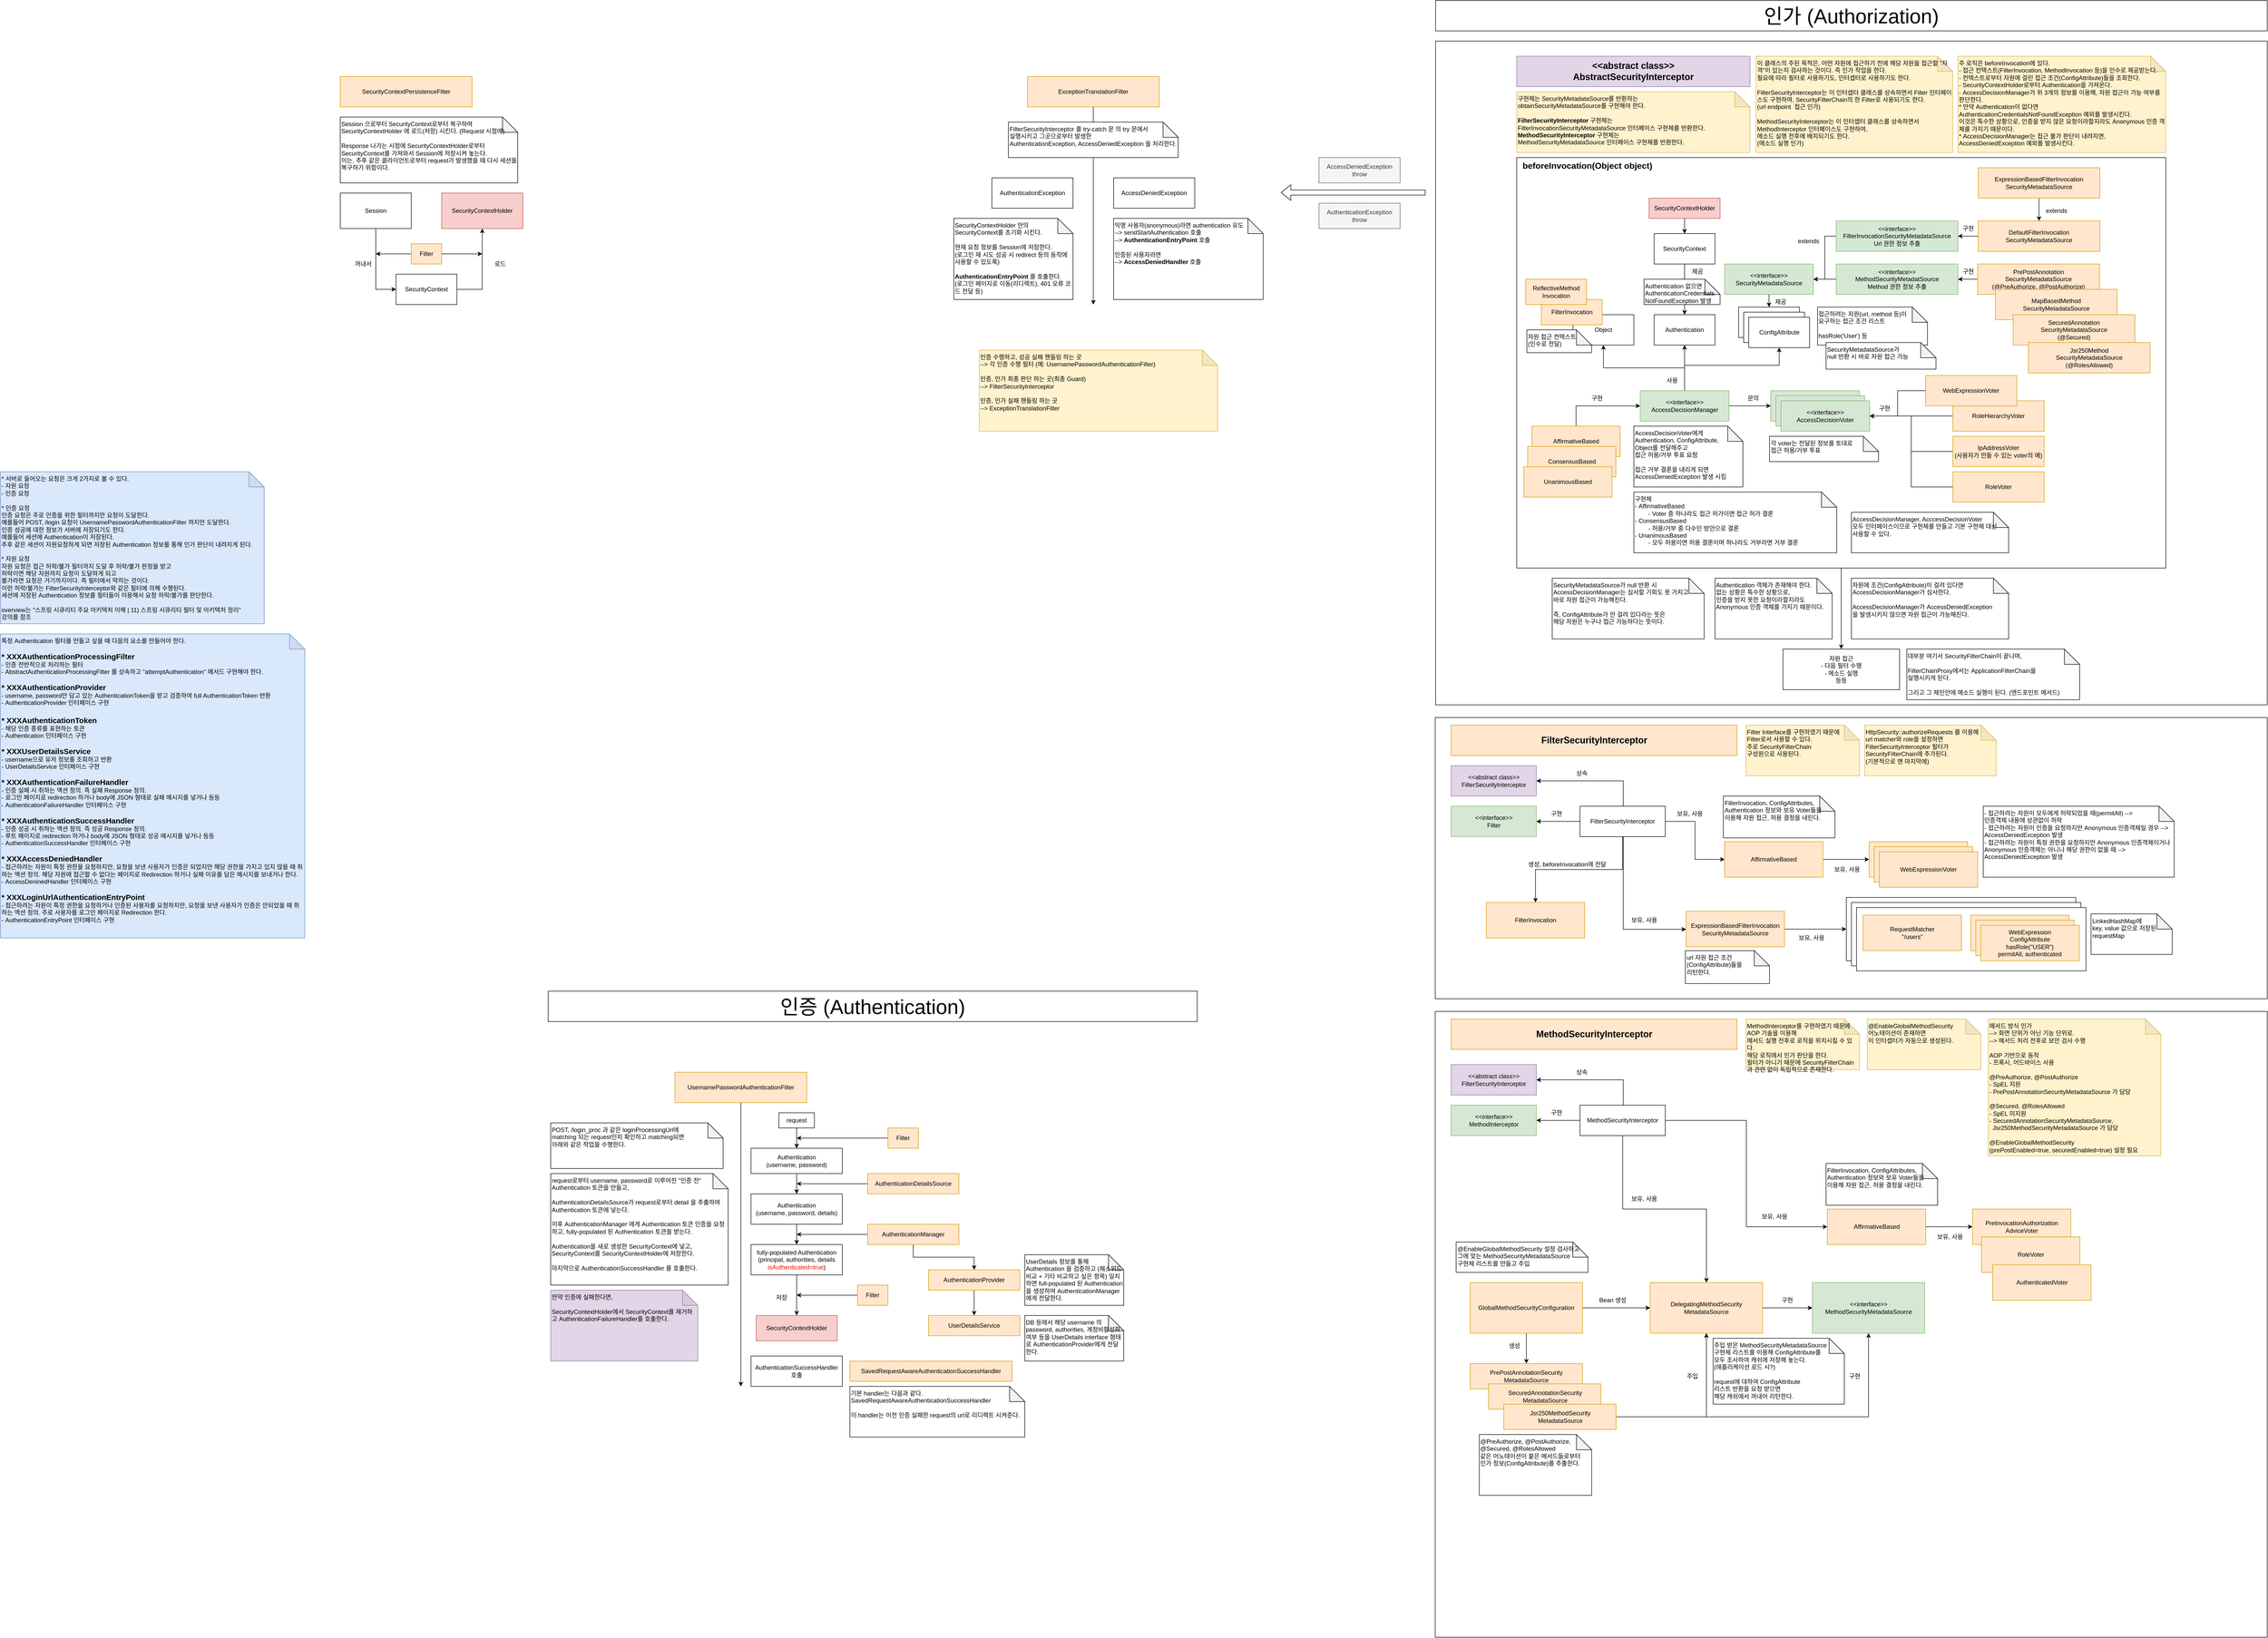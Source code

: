 <mxfile version="20.3.0" type="device"><diagram id="fEAKp0u4uvfyY1nAIhSr" name="페이지-1"><mxGraphModel dx="5677" dy="3283" grid="1" gridSize="10" guides="1" tooltips="1" connect="1" arrows="1" fold="1" page="1" pageScale="1" pageWidth="4681" pageHeight="3300" math="0" shadow="0"><root><mxCell id="0"/><mxCell id="1" parent="0"/><mxCell id="Mtp_7_5tQl0ChCliKNOt-9" value="" style="rounded=0;whiteSpace=wrap;html=1;" parent="1" vertex="1"><mxGeometry x="2979.25" y="2035" width="1640.75" height="1235" as="geometry"/></mxCell><mxCell id="ANAuHKOcc7kVI-j7Fs7g-57" value="" style="rounded=0;whiteSpace=wrap;html=1;" parent="1" vertex="1"><mxGeometry x="2979.25" y="1455" width="1640.75" height="555" as="geometry"/></mxCell><mxCell id="ANAuHKOcc7kVI-j7Fs7g-23" value="" style="rounded=0;whiteSpace=wrap;html=1;" parent="1" vertex="1"><mxGeometry x="3790" y="1810" width="452.5" height="125" as="geometry"/></mxCell><mxCell id="uRyJU1-xGBVrACWV8L9U-17" value="" style="rounded=0;whiteSpace=wrap;html=1;fontSize=12;" parent="1" vertex="1"><mxGeometry x="2980" y="120" width="1640" height="1310" as="geometry"/></mxCell><mxCell id="a4oTFeuYZpilozWko5_1-3" style="edgeStyle=orthogonalEdgeStyle;rounded=0;orthogonalLoop=1;jettySize=auto;html=1;" parent="1" source="J-JiN92Ajlv5Bf_auCb4-23" target="a4oTFeuYZpilozWko5_1-1" edge="1"><mxGeometry relative="1" as="geometry"/></mxCell><mxCell id="J-JiN92Ajlv5Bf_auCb4-23" value="&amp;nbsp; beforeInvocation(Object object)" style="whiteSpace=wrap;html=1;align=left;verticalAlign=top;fontStyle=1;fontSize=17;" parent="1" vertex="1"><mxGeometry x="3140" y="350" width="1280" height="810" as="geometry"/></mxCell><mxCell id="0zWAwp9m0HfC0vulb-zA-1" value="SecurityContextPersistenceFilter" style="rounded=0;whiteSpace=wrap;html=1;fillColor=#ffe6cc;strokeColor=#d79b00;" parent="1" vertex="1"><mxGeometry x="820" y="190" width="260" height="60" as="geometry"/></mxCell><mxCell id="0zWAwp9m0HfC0vulb-zA-2" value="Session 으로부터 SecurityContext로부터 복구하여 SecurityContextHolder 에 로드(저장) 시킨다. (Request 시점에)&lt;br&gt;&lt;br&gt;Response 나가는 시점에 SecurityContextHolder로부터&lt;br&gt;SecurityContext를 가져와서 Session에 저장시켜 놓는다.&lt;br&gt;이는, 추후 같은 클라이언트로부터 request가 발생했을 때 다시 세션을&lt;br&gt;복구하기 위함이다." style="shape=note;whiteSpace=wrap;html=1;backgroundOutline=1;darkOpacity=0.05;align=left;verticalAlign=top;" parent="1" vertex="1"><mxGeometry x="820" y="270" width="350" height="130" as="geometry"/></mxCell><mxCell id="0zWAwp9m0HfC0vulb-zA-5" style="edgeStyle=orthogonalEdgeStyle;rounded=0;orthogonalLoop=1;jettySize=auto;html=1;" parent="1" source="0zWAwp9m0HfC0vulb-zA-3" edge="1"><mxGeometry relative="1" as="geometry"><mxPoint x="1610" y="2775" as="targetPoint"/></mxGeometry></mxCell><mxCell id="0zWAwp9m0HfC0vulb-zA-3" value="UsernamePasswordAuthenticationFilter" style="rounded=0;whiteSpace=wrap;html=1;fillColor=#ffe6cc;strokeColor=#d79b00;" parent="1" vertex="1"><mxGeometry x="1480" y="2155" width="260" height="60" as="geometry"/></mxCell><mxCell id="0zWAwp9m0HfC0vulb-zA-4" value="request로부터 username, password로 이루어진 &quot;인증 전&quot; Authentication 토큰을 만들고,&lt;br&gt;&lt;br&gt;AuthenticationDetailsSource가 request로부터 detail 을 추출하여 Authentication 토큰에 넣는다.&lt;br&gt;&lt;br&gt;이후 AuthenticationManager 에게 Authentication 토큰 인증을 요청하고, fully-populated 된 Authentication 토큰을 받는다.&lt;br&gt;&lt;br&gt;Authentication을 새로 생성한 SecurityContext에 넣고, SecurityContext를 SecurityContextHolder에 저장한다.&lt;br&gt;&lt;br&gt;마지막으로 AuthenticationSuccessHandler 를 호출한다." style="shape=note;whiteSpace=wrap;html=1;backgroundOutline=1;darkOpacity=0.05;align=left;verticalAlign=top;" parent="1" vertex="1"><mxGeometry x="1235" y="2355" width="350" height="220" as="geometry"/></mxCell><mxCell id="tesphDFJNX7xThEqR43b-5" style="edgeStyle=orthogonalEdgeStyle;rounded=0;orthogonalLoop=1;jettySize=auto;html=1;entryX=0.5;entryY=0;entryDx=0;entryDy=0;" parent="1" source="0zWAwp9m0HfC0vulb-zA-6" target="tesphDFJNX7xThEqR43b-4" edge="1"><mxGeometry relative="1" as="geometry"/></mxCell><mxCell id="0zWAwp9m0HfC0vulb-zA-6" value="Authentication&lt;br&gt;(username, password)" style="whiteSpace=wrap;html=1;" parent="1" vertex="1"><mxGeometry x="1630" y="2305" width="180" height="50" as="geometry"/></mxCell><mxCell id="0zWAwp9m0HfC0vulb-zA-7" value="&amp;lt;&amp;lt;abstract class&amp;gt;&amp;gt;&lt;br&gt;AbstractSecurityInterceptor" style="rounded=0;whiteSpace=wrap;html=1;fillColor=#e1d5e7;strokeColor=#9673a6;fontStyle=1;fontSize=18;" parent="1" vertex="1"><mxGeometry x="3140" y="150" width="460" height="60" as="geometry"/></mxCell><mxCell id="0zWAwp9m0HfC0vulb-zA-14" style="edgeStyle=orthogonalEdgeStyle;rounded=0;orthogonalLoop=1;jettySize=auto;html=1;entryX=0.5;entryY=1;entryDx=0;entryDy=0;exitX=1;exitY=0.5;exitDx=0;exitDy=0;" parent="1" source="0zWAwp9m0HfC0vulb-zA-9" target="0zWAwp9m0HfC0vulb-zA-10" edge="1"><mxGeometry relative="1" as="geometry"/></mxCell><mxCell id="0zWAwp9m0HfC0vulb-zA-9" value="SecurityContext" style="rounded=0;whiteSpace=wrap;html=1;" parent="1" vertex="1"><mxGeometry x="930" y="580" width="120" height="60" as="geometry"/></mxCell><mxCell id="0zWAwp9m0HfC0vulb-zA-10" value="SecurityContextHolder" style="rounded=0;whiteSpace=wrap;html=1;fillColor=#f8cecc;strokeColor=#b85450;" parent="1" vertex="1"><mxGeometry x="1020" y="420" width="160" height="70" as="geometry"/></mxCell><mxCell id="0zWAwp9m0HfC0vulb-zA-15" style="edgeStyle=orthogonalEdgeStyle;rounded=0;orthogonalLoop=1;jettySize=auto;html=1;entryX=0;entryY=0.5;entryDx=0;entryDy=0;" parent="1" source="0zWAwp9m0HfC0vulb-zA-11" target="0zWAwp9m0HfC0vulb-zA-9" edge="1"><mxGeometry relative="1" as="geometry"/></mxCell><mxCell id="0zWAwp9m0HfC0vulb-zA-11" value="Session" style="rounded=0;whiteSpace=wrap;html=1;" parent="1" vertex="1"><mxGeometry x="820" y="420" width="140" height="70" as="geometry"/></mxCell><mxCell id="0zWAwp9m0HfC0vulb-zA-16" style="edgeStyle=orthogonalEdgeStyle;rounded=0;orthogonalLoop=1;jettySize=auto;html=1;" parent="1" source="0zWAwp9m0HfC0vulb-zA-13" edge="1"><mxGeometry relative="1" as="geometry"><mxPoint x="890" y="540" as="targetPoint"/></mxGeometry></mxCell><mxCell id="0zWAwp9m0HfC0vulb-zA-17" style="edgeStyle=orthogonalEdgeStyle;rounded=0;orthogonalLoop=1;jettySize=auto;html=1;" parent="1" source="0zWAwp9m0HfC0vulb-zA-13" edge="1"><mxGeometry relative="1" as="geometry"><mxPoint x="1100" y="540" as="targetPoint"/></mxGeometry></mxCell><mxCell id="0zWAwp9m0HfC0vulb-zA-13" value="Filter" style="whiteSpace=wrap;html=1;fillColor=#ffe6cc;strokeColor=#d79b00;" parent="1" vertex="1"><mxGeometry x="960" y="520" width="60" height="40" as="geometry"/></mxCell><mxCell id="0zWAwp9m0HfC0vulb-zA-18" value="꺼내서" style="text;html=1;align=center;verticalAlign=middle;resizable=0;points=[];autosize=1;strokeColor=none;fillColor=none;" parent="1" vertex="1"><mxGeometry x="840" y="545" width="50" height="30" as="geometry"/></mxCell><mxCell id="0zWAwp9m0HfC0vulb-zA-19" value="로드" style="text;html=1;align=center;verticalAlign=middle;resizable=0;points=[];autosize=1;strokeColor=none;fillColor=none;" parent="1" vertex="1"><mxGeometry x="1115" y="545" width="40" height="30" as="geometry"/></mxCell><mxCell id="0zWAwp9m0HfC0vulb-zA-33" style="edgeStyle=orthogonalEdgeStyle;rounded=0;orthogonalLoop=1;jettySize=auto;html=1;entryX=0.5;entryY=0;entryDx=0;entryDy=0;" parent="1" source="0zWAwp9m0HfC0vulb-zA-21" target="0zWAwp9m0HfC0vulb-zA-32" edge="1"><mxGeometry relative="1" as="geometry"/></mxCell><mxCell id="0zWAwp9m0HfC0vulb-zA-21" value="SecurityContext" style="rounded=0;whiteSpace=wrap;html=1;" parent="1" vertex="1"><mxGeometry x="3411" y="500" width="120" height="60" as="geometry"/></mxCell><mxCell id="0zWAwp9m0HfC0vulb-zA-31" style="edgeStyle=orthogonalEdgeStyle;rounded=0;orthogonalLoop=1;jettySize=auto;html=1;entryX=0.5;entryY=0;entryDx=0;entryDy=0;" parent="1" source="0zWAwp9m0HfC0vulb-zA-24" target="0zWAwp9m0HfC0vulb-zA-21" edge="1"><mxGeometry relative="1" as="geometry"/></mxCell><mxCell id="0zWAwp9m0HfC0vulb-zA-24" value="SecurityContextHolder" style="rounded=0;whiteSpace=wrap;html=1;fillColor=#f8cecc;strokeColor=#b85450;" parent="1" vertex="1"><mxGeometry x="3401" y="430" width="140" height="40" as="geometry"/></mxCell><mxCell id="0zWAwp9m0HfC0vulb-zA-30" value="이 클래스의 주된 목적은, 어떤 자원에 접근하기 전에 해당 자원을 접근할 &quot;자격&quot;이 있는지 검사하는 것이다. 즉 인가 작업을 한다.&lt;br&gt;필요에 따라 필터로 사용하기도, 인터셉터로 사용하기도 한다.&lt;br&gt;&lt;br&gt;FilterSecurityInterceptor는 이 인터셉터 클래스를 상속하면서 Filter 인터페이스도 구현하여, SecurityFilterChain의 한 Filter로 사용되기도 한다.&lt;br&gt;(url endpoint&amp;nbsp; 접근 인가)&lt;br&gt;&lt;br&gt;MethodSecurityInterceptor는 이 인터셉터 클래스를 상속하면서 MethodInterceptor 인터페이스도 구현하여,&lt;br&gt;메소드 실행 전후에 배치되기도 한다.&lt;br&gt;(메소드 실행 인가)" style="shape=note;whiteSpace=wrap;html=1;backgroundOutline=1;darkOpacity=0.05;align=left;verticalAlign=top;fillColor=#fff2cc;strokeColor=#d6b656;" parent="1" vertex="1"><mxGeometry x="3611.75" y="150" width="388.25" height="190" as="geometry"/></mxCell><mxCell id="0zWAwp9m0HfC0vulb-zA-32" value="Authentication" style="rounded=0;whiteSpace=wrap;html=1;" parent="1" vertex="1"><mxGeometry x="3411" y="660" width="120" height="60" as="geometry"/></mxCell><mxCell id="tesphDFJNX7xThEqR43b-2" value="만약 인증에 실패한다면,&lt;br&gt;&lt;br&gt;SecurityContextHolder에서 SecurityContext를 제거하고 AuthenticationFailureHandler를 호출한다." style="shape=note;whiteSpace=wrap;html=1;backgroundOutline=1;darkOpacity=0.05;align=left;verticalAlign=top;fillColor=#e1d5e7;strokeColor=#9673a6;" parent="1" vertex="1"><mxGeometry x="1235" y="2585" width="290" height="140" as="geometry"/></mxCell><mxCell id="tesphDFJNX7xThEqR43b-7" style="edgeStyle=orthogonalEdgeStyle;rounded=0;orthogonalLoop=1;jettySize=auto;html=1;entryX=0.5;entryY=0;entryDx=0;entryDy=0;" parent="1" source="tesphDFJNX7xThEqR43b-4" target="tesphDFJNX7xThEqR43b-6" edge="1"><mxGeometry relative="1" as="geometry"/></mxCell><mxCell id="tesphDFJNX7xThEqR43b-4" value="Authentication&lt;br&gt;(username, password, details)" style="whiteSpace=wrap;html=1;" parent="1" vertex="1"><mxGeometry x="1630" y="2395" width="180" height="60" as="geometry"/></mxCell><mxCell id="tesphDFJNX7xThEqR43b-30" style="edgeStyle=orthogonalEdgeStyle;rounded=0;orthogonalLoop=1;jettySize=auto;html=1;entryX=0.5;entryY=0;entryDx=0;entryDy=0;" parent="1" source="tesphDFJNX7xThEqR43b-6" target="tesphDFJNX7xThEqR43b-29" edge="1"><mxGeometry relative="1" as="geometry"><mxPoint x="1720" y="2595" as="targetPoint"/></mxGeometry></mxCell><mxCell id="tesphDFJNX7xThEqR43b-6" value="fully-populated Authentication&lt;br&gt;(principal, authorities, details&lt;br&gt;&lt;font color=&quot;#ff0000&quot;&gt;isAuthenticated=true&lt;/font&gt;)" style="whiteSpace=wrap;html=1;" parent="1" vertex="1"><mxGeometry x="1630" y="2495" width="180" height="60" as="geometry"/></mxCell><mxCell id="tesphDFJNX7xThEqR43b-16" style="edgeStyle=orthogonalEdgeStyle;rounded=0;orthogonalLoop=1;jettySize=auto;html=1;" parent="1" source="tesphDFJNX7xThEqR43b-8" edge="1"><mxGeometry relative="1" as="geometry"><mxPoint x="1720" y="2375" as="targetPoint"/></mxGeometry></mxCell><mxCell id="tesphDFJNX7xThEqR43b-8" value="AuthenticationDetailsSource" style="whiteSpace=wrap;html=1;fillColor=#ffe6cc;strokeColor=#d79b00;" parent="1" vertex="1"><mxGeometry x="1860" y="2355" width="180" height="40" as="geometry"/></mxCell><mxCell id="tesphDFJNX7xThEqR43b-12" style="edgeStyle=orthogonalEdgeStyle;rounded=0;orthogonalLoop=1;jettySize=auto;html=1;entryX=0.5;entryY=0;entryDx=0;entryDy=0;" parent="1" source="tesphDFJNX7xThEqR43b-10" target="0zWAwp9m0HfC0vulb-zA-6" edge="1"><mxGeometry relative="1" as="geometry"/></mxCell><mxCell id="tesphDFJNX7xThEqR43b-10" value="request" style="whiteSpace=wrap;html=1;" parent="1" vertex="1"><mxGeometry x="1685" y="2235" width="70" height="30" as="geometry"/></mxCell><mxCell id="tesphDFJNX7xThEqR43b-17" style="edgeStyle=orthogonalEdgeStyle;rounded=0;orthogonalLoop=1;jettySize=auto;html=1;" parent="1" source="tesphDFJNX7xThEqR43b-14" edge="1"><mxGeometry relative="1" as="geometry"><mxPoint x="1720" y="2285" as="targetPoint"/></mxGeometry></mxCell><mxCell id="tesphDFJNX7xThEqR43b-14" value="Filter" style="whiteSpace=wrap;html=1;fillColor=#ffe6cc;strokeColor=#d79b00;" parent="1" vertex="1"><mxGeometry x="1900" y="2265" width="60" height="40" as="geometry"/></mxCell><mxCell id="tesphDFJNX7xThEqR43b-19" style="edgeStyle=orthogonalEdgeStyle;rounded=0;orthogonalLoop=1;jettySize=auto;html=1;" parent="1" source="tesphDFJNX7xThEqR43b-18" edge="1"><mxGeometry relative="1" as="geometry"><mxPoint x="1720" y="2475" as="targetPoint"/></mxGeometry></mxCell><mxCell id="tesphDFJNX7xThEqR43b-26" style="edgeStyle=orthogonalEdgeStyle;rounded=0;orthogonalLoop=1;jettySize=auto;html=1;entryX=0.5;entryY=0;entryDx=0;entryDy=0;" parent="1" source="tesphDFJNX7xThEqR43b-18" target="tesphDFJNX7xThEqR43b-20" edge="1"><mxGeometry relative="1" as="geometry"/></mxCell><mxCell id="tesphDFJNX7xThEqR43b-18" value="AuthenticationManager" style="whiteSpace=wrap;html=1;fillColor=#ffe6cc;strokeColor=#d79b00;" parent="1" vertex="1"><mxGeometry x="1860" y="2455" width="180" height="40" as="geometry"/></mxCell><mxCell id="tesphDFJNX7xThEqR43b-27" style="edgeStyle=orthogonalEdgeStyle;rounded=0;orthogonalLoop=1;jettySize=auto;html=1;entryX=0.5;entryY=0;entryDx=0;entryDy=0;" parent="1" source="tesphDFJNX7xThEqR43b-20" target="tesphDFJNX7xThEqR43b-21" edge="1"><mxGeometry relative="1" as="geometry"/></mxCell><mxCell id="tesphDFJNX7xThEqR43b-20" value="AuthenticationProvider" style="whiteSpace=wrap;html=1;fillColor=#ffe6cc;strokeColor=#d79b00;" parent="1" vertex="1"><mxGeometry x="1980" y="2545" width="180" height="40" as="geometry"/></mxCell><mxCell id="tesphDFJNX7xThEqR43b-21" value="UserDetailsService" style="whiteSpace=wrap;html=1;fillColor=#ffe6cc;strokeColor=#d79b00;" parent="1" vertex="1"><mxGeometry x="1980" y="2635" width="180" height="40" as="geometry"/></mxCell><mxCell id="tesphDFJNX7xThEqR43b-24" value="DB 등에서 해당 username 의&lt;br&gt;password, authorities, 계정비활성화 여부 등을 UserDetails interface 형태로 AuthenticationProvider에게 전달한다." style="shape=note;whiteSpace=wrap;html=1;backgroundOutline=1;darkOpacity=0.05;align=left;verticalAlign=top;" parent="1" vertex="1"><mxGeometry x="2170" y="2635" width="195" height="90" as="geometry"/></mxCell><mxCell id="tesphDFJNX7xThEqR43b-28" value="UserDetails 정보를 통해 Authentication 을 검증하고 (패스워드 비교 + 기타 비교하고 싶은 항목) 일치하면 full-populated 된 Authentication을 생성하여 AuthenticationManager에게 전달한다." style="shape=note;whiteSpace=wrap;html=1;backgroundOutline=1;darkOpacity=0.05;align=left;verticalAlign=top;" parent="1" vertex="1"><mxGeometry x="2170" y="2515" width="195" height="100" as="geometry"/></mxCell><mxCell id="tesphDFJNX7xThEqR43b-29" value="SecurityContextHolder" style="rounded=0;whiteSpace=wrap;html=1;fillColor=#f8cecc;strokeColor=#b85450;" parent="1" vertex="1"><mxGeometry x="1640" y="2635" width="160" height="50" as="geometry"/></mxCell><mxCell id="tesphDFJNX7xThEqR43b-32" style="edgeStyle=orthogonalEdgeStyle;rounded=0;orthogonalLoop=1;jettySize=auto;html=1;" parent="1" source="tesphDFJNX7xThEqR43b-31" edge="1"><mxGeometry relative="1" as="geometry"><mxPoint x="1720" y="2595" as="targetPoint"/></mxGeometry></mxCell><mxCell id="tesphDFJNX7xThEqR43b-31" value="Filter" style="whiteSpace=wrap;html=1;fillColor=#ffe6cc;strokeColor=#d79b00;" parent="1" vertex="1"><mxGeometry x="1840" y="2575" width="60" height="40" as="geometry"/></mxCell><mxCell id="tesphDFJNX7xThEqR43b-33" value="저장" style="text;html=1;align=center;verticalAlign=middle;resizable=0;points=[];autosize=1;strokeColor=none;fillColor=none;" parent="1" vertex="1"><mxGeometry x="1670" y="2585" width="40" height="30" as="geometry"/></mxCell><mxCell id="tesphDFJNX7xThEqR43b-35" value="AuthenticationSuccessHandler&lt;br&gt;호출" style="whiteSpace=wrap;html=1;" parent="1" vertex="1"><mxGeometry x="1630" y="2715" width="180" height="60" as="geometry"/></mxCell><mxCell id="tesphDFJNX7xThEqR43b-39" value="POST, /login_proc 과 같은 loginProcessingUrl에&lt;br&gt;matching 되는 request인지 확인하고 matching되면&lt;br&gt;아래와 같은 작업을 수행한다." style="shape=note;whiteSpace=wrap;html=1;backgroundOutline=1;darkOpacity=0.05;align=left;verticalAlign=top;" parent="1" vertex="1"><mxGeometry x="1235" y="2255" width="340" height="90" as="geometry"/></mxCell><mxCell id="8GFI98bqPoF-Jqs7IHMk-7" style="edgeStyle=orthogonalEdgeStyle;rounded=0;orthogonalLoop=1;jettySize=auto;html=1;" parent="1" source="8GFI98bqPoF-Jqs7IHMk-1" edge="1"><mxGeometry relative="1" as="geometry"><mxPoint x="2305" y="640" as="targetPoint"/></mxGeometry></mxCell><mxCell id="8GFI98bqPoF-Jqs7IHMk-1" value="ExceptionTranslationFilter" style="rounded=0;whiteSpace=wrap;html=1;fillColor=#ffe6cc;strokeColor=#d79b00;" parent="1" vertex="1"><mxGeometry x="2175" y="190" width="260" height="60" as="geometry"/></mxCell><mxCell id="8GFI98bqPoF-Jqs7IHMk-2" value="FilterSecurityInterceptor 를 try-catch 문 의 try 문에서&lt;br&gt;실행시키고 그곳으로부터 발생한&lt;br&gt;AuthenticationException, AccessDeniedException 을 처리한다." style="shape=note;whiteSpace=wrap;html=1;backgroundOutline=1;darkOpacity=0.05;align=left;verticalAlign=top;" parent="1" vertex="1"><mxGeometry x="2137.5" y="280" width="335" height="70" as="geometry"/></mxCell><mxCell id="8GFI98bqPoF-Jqs7IHMk-4" value="AuthenticationException" style="rounded=0;whiteSpace=wrap;html=1;" parent="1" vertex="1"><mxGeometry x="2105" y="390" width="160" height="60" as="geometry"/></mxCell><mxCell id="8GFI98bqPoF-Jqs7IHMk-6" value="AccessDeniedException" style="rounded=0;whiteSpace=wrap;html=1;" parent="1" vertex="1"><mxGeometry x="2345" y="390" width="160" height="60" as="geometry"/></mxCell><mxCell id="8GFI98bqPoF-Jqs7IHMk-9" value="SecurityContextHolder 안의&lt;br&gt;SecurityContext를 초기화 시킨다.&lt;br&gt;&lt;br&gt;현재 요청 정보를 Session에 저장한다.&lt;br&gt;(로그인 재 시도 성공 시 redirect 등의 동작에 사용할 수 있도록)&lt;br&gt;&lt;br&gt;&lt;b&gt;AuthenticationEntryPoint&lt;/b&gt; 를 호출한다.&lt;br&gt;(로그인 페이지로 이동(리디렉트), 401 오류 코드 전달 등)" style="shape=note;whiteSpace=wrap;html=1;backgroundOutline=1;darkOpacity=0.05;align=left;verticalAlign=top;" parent="1" vertex="1"><mxGeometry x="2030" y="470" width="235" height="160" as="geometry"/></mxCell><mxCell id="8GFI98bqPoF-Jqs7IHMk-10" value="익명 사용자(anonymous)라면 authentication 유도&lt;br&gt;--&amp;gt; sendStartAuthentication 호출&lt;br&gt;--&amp;gt; &lt;b&gt;AuthenticationEntryPoint&lt;/b&gt; 호출&lt;br&gt;&lt;br&gt;인증된 사용자라면&lt;br&gt;--&amp;gt; &lt;b&gt;AccessDeniedHandler&lt;/b&gt; 호출" style="shape=note;whiteSpace=wrap;html=1;backgroundOutline=1;darkOpacity=0.05;align=left;verticalAlign=top;" parent="1" vertex="1"><mxGeometry x="2345" y="470" width="295" height="160" as="geometry"/></mxCell><mxCell id="K3Fpr3V5GH1eMh_Ka9oZ-1" value="기본 handler는 다음과 같다.&lt;br&gt;&lt;span style=&quot;text-align: center;&quot;&gt;SavedRequestAwareAuthenticationSuccessHandler&lt;/span&gt;&lt;br&gt;&lt;br&gt;이 handler는 이전 인증 실패한 request의 url로 리디렉트 시켜준다." style="shape=note;whiteSpace=wrap;html=1;backgroundOutline=1;darkOpacity=0.05;align=left;verticalAlign=top;" parent="1" vertex="1"><mxGeometry x="1825" y="2775" width="345" height="100" as="geometry"/></mxCell><mxCell id="K3Fpr3V5GH1eMh_Ka9oZ-2" value="SavedRequestAwareAuthenticationSuccessHandler" style="whiteSpace=wrap;html=1;fillColor=#ffe6cc;strokeColor=#d79b00;" parent="1" vertex="1"><mxGeometry x="1825" y="2725" width="320" height="40" as="geometry"/></mxCell><mxCell id="nnFCDryj_bi0p2zYQOn_-2" value="인증 수행하고, 성공 실패 핸들링 하는 곳&lt;br&gt;--&amp;gt; 각 인증 수행 필터 (예: UsernamePasswordAuthenticationFilter)&lt;br&gt;&lt;br&gt;인증, 인가 최종 판단 하는 곳(최종 Guard)&lt;br&gt;--&amp;gt; FilterSecurityInterceptor&lt;br&gt;&lt;br&gt;인증, 인가 실패 핸들링 하는 곳&lt;br&gt;--&amp;gt; ExceptionTranslationFilter" style="shape=note;whiteSpace=wrap;html=1;backgroundOutline=1;darkOpacity=0.05;align=left;verticalAlign=top;fillColor=#fff2cc;strokeColor=#d6b656;" parent="1" vertex="1"><mxGeometry x="2080" y="730" width="470" height="160" as="geometry"/></mxCell><mxCell id="GlEBc8qJbTSXBRJEVLJI-17" style="edgeStyle=orthogonalEdgeStyle;rounded=0;orthogonalLoop=1;jettySize=auto;html=1;entryX=0;entryY=0.5;entryDx=0;entryDy=0;" parent="1" source="GlEBc8qJbTSXBRJEVLJI-2" target="GlEBc8qJbTSXBRJEVLJI-13" edge="1"><mxGeometry relative="1" as="geometry"/></mxCell><mxCell id="ewh727lqZk70xnNJDDvX-4" style="edgeStyle=orthogonalEdgeStyle;rounded=0;orthogonalLoop=1;jettySize=auto;html=1;entryX=0.5;entryY=1;entryDx=0;entryDy=0;exitX=0.5;exitY=0;exitDx=0;exitDy=0;" parent="1" source="GlEBc8qJbTSXBRJEVLJI-2" target="ewh727lqZk70xnNJDDvX-2" edge="1"><mxGeometry relative="1" as="geometry"/></mxCell><mxCell id="ewh727lqZk70xnNJDDvX-5" style="edgeStyle=orthogonalEdgeStyle;rounded=0;orthogonalLoop=1;jettySize=auto;html=1;entryX=0.5;entryY=1;entryDx=0;entryDy=0;" parent="1" source="GlEBc8qJbTSXBRJEVLJI-2" target="0zWAwp9m0HfC0vulb-zA-32" edge="1"><mxGeometry relative="1" as="geometry"/></mxCell><mxCell id="ewh727lqZk70xnNJDDvX-6" style="edgeStyle=orthogonalEdgeStyle;rounded=0;orthogonalLoop=1;jettySize=auto;html=1;entryX=0.5;entryY=1;entryDx=0;entryDy=0;" parent="1" source="GlEBc8qJbTSXBRJEVLJI-2" target="XBqfXu-ALZJMWm5bkWlu-2" edge="1"><mxGeometry relative="1" as="geometry"><Array as="points"><mxPoint x="3471" y="760"/><mxPoint x="3658" y="760"/></Array></mxGeometry></mxCell><mxCell id="GlEBc8qJbTSXBRJEVLJI-2" value="&amp;lt;&amp;lt;interface&amp;gt;&amp;gt;&lt;br&gt;AccessDecisionManager" style="rounded=0;whiteSpace=wrap;html=1;fillColor=#d5e8d4;strokeColor=#82b366;" parent="1" vertex="1"><mxGeometry x="3383.5" y="810" width="175" height="60" as="geometry"/></mxCell><mxCell id="GlEBc8qJbTSXBRJEVLJI-8" style="edgeStyle=orthogonalEdgeStyle;rounded=0;orthogonalLoop=1;jettySize=auto;html=1;" parent="1" source="GlEBc8qJbTSXBRJEVLJI-6" target="GlEBc8qJbTSXBRJEVLJI-7" edge="1"><mxGeometry relative="1" as="geometry"/></mxCell><mxCell id="GlEBc8qJbTSXBRJEVLJI-6" value="&amp;lt;&amp;lt;interface&amp;gt;&amp;gt;&lt;br&gt;SecurityMetadataSource" style="rounded=0;whiteSpace=wrap;html=1;fillColor=#d5e8d4;strokeColor=#82b366;" parent="1" vertex="1"><mxGeometry x="3550" y="560" width="175" height="60" as="geometry"/></mxCell><mxCell id="GlEBc8qJbTSXBRJEVLJI-7" value="ConfigAttribute" style="rounded=0;whiteSpace=wrap;html=1;" parent="1" vertex="1"><mxGeometry x="3577.5" y="645" width="120" height="60" as="geometry"/></mxCell><mxCell id="GlEBc8qJbTSXBRJEVLJI-12" value="각 voter는 전달된 정보를 토대로&lt;br&gt;접근 허용/거부 투표" style="shape=note;whiteSpace=wrap;html=1;backgroundOutline=1;darkOpacity=0.05;align=left;verticalAlign=top;" parent="1" vertex="1"><mxGeometry x="3638.5" y="900" width="215" height="50" as="geometry"/></mxCell><mxCell id="GlEBc8qJbTSXBRJEVLJI-13" value="&amp;lt;&amp;lt;interface&amp;gt;&amp;gt;&lt;br&gt;AccessDecisionVoter" style="rounded=0;whiteSpace=wrap;html=1;fillColor=#d5e8d4;strokeColor=#82b366;" parent="1" vertex="1"><mxGeometry x="3641" y="810" width="175" height="60" as="geometry"/></mxCell><mxCell id="GlEBc8qJbTSXBRJEVLJI-15" value="Authentication 없으면&lt;br&gt;AuthenticationCredentials&lt;br&gt;NotFoundException 발생" style="shape=note;whiteSpace=wrap;html=1;backgroundOutline=1;darkOpacity=0.05;align=left;verticalAlign=top;" parent="1" vertex="1"><mxGeometry x="3391" y="590" width="150" height="50" as="geometry"/></mxCell><mxCell id="GlEBc8qJbTSXBRJEVLJI-16" value="AccessDecisionVoter에게&lt;br&gt;Authentication, ConfigAttribute,&lt;br&gt;Object를 전달해주고&lt;br&gt;접근 허용/거부 투표 요청&lt;br&gt;&lt;br&gt;접근 거부 결론을 내리게 되면 AccessDeniedException 발생 시킴" style="shape=note;whiteSpace=wrap;html=1;backgroundOutline=1;darkOpacity=0.05;align=left;verticalAlign=top;" parent="1" vertex="1"><mxGeometry x="3371" y="880" width="215" height="120" as="geometry"/></mxCell><mxCell id="GlEBc8qJbTSXBRJEVLJI-18" value="제공" style="text;html=1;align=center;verticalAlign=middle;resizable=0;points=[];autosize=1;strokeColor=none;fillColor=none;" parent="1" vertex="1"><mxGeometry x="3640" y="620" width="40" height="30" as="geometry"/></mxCell><mxCell id="GlEBc8qJbTSXBRJEVLJI-19" value="사용" style="text;html=1;align=center;verticalAlign=middle;resizable=0;points=[];autosize=1;strokeColor=none;fillColor=none;" parent="1" vertex="1"><mxGeometry x="3426" y="775" width="40" height="30" as="geometry"/></mxCell><mxCell id="GlEBc8qJbTSXBRJEVLJI-20" value="문의" style="text;html=1;align=center;verticalAlign=middle;resizable=0;points=[];autosize=1;strokeColor=none;fillColor=none;" parent="1" vertex="1"><mxGeometry x="3586" y="810" width="40" height="30" as="geometry"/></mxCell><mxCell id="GlEBc8qJbTSXBRJEVLJI-22" value="제공" style="text;html=1;align=center;verticalAlign=middle;resizable=0;points=[];autosize=1;strokeColor=none;fillColor=none;" parent="1" vertex="1"><mxGeometry x="3476" y="560" width="40" height="30" as="geometry"/></mxCell><mxCell id="prprM9InsvnHANNqf6z--1" value="구현체&lt;br&gt;- AffirmativeBased&lt;br&gt;&lt;span style=&quot;white-space: pre;&quot;&gt;&#9;&lt;/span&gt;- Voter 중 하나라도 접근 허가이면 접근 허가 결론&lt;br&gt;- ConsensusBased&lt;br&gt;&lt;span style=&quot;white-space: pre;&quot;&gt;&#9;&lt;/span&gt;- 허용/거부 중 다수인 방안으로 결론&lt;br&gt;- UnanimousBased&lt;br&gt;&lt;span style=&quot;white-space: pre;&quot;&gt;&#9;&lt;/span&gt;- 모두 허용이면 허용 결론이며 하나라도 거부라면 거부 결론" style="shape=note;whiteSpace=wrap;html=1;backgroundOutline=1;darkOpacity=0.05;align=left;verticalAlign=top;" parent="1" vertex="1"><mxGeometry x="3371" y="1010" width="400" height="120" as="geometry"/></mxCell><mxCell id="prprM9InsvnHANNqf6z--7" value="AccessDecisionManager, AcccessDecisionVoter&lt;br&gt;모두 인터페이스이므로 구현체를 만들고 기본 구현체 대신&lt;br&gt;사용할 수 있다." style="shape=note;whiteSpace=wrap;html=1;backgroundOutline=1;darkOpacity=0.05;align=left;verticalAlign=top;" parent="1" vertex="1"><mxGeometry x="3800" y="1050" width="310" height="80" as="geometry"/></mxCell><mxCell id="5ZT2gSKEqDEl-iZEXKZt-4" value="* 서버로 들어오는 요청은 크게 2가지로 볼 수 있다.&lt;br&gt;- 자원 요청&lt;br&gt;- 인증 요청&lt;br&gt;&lt;br&gt;* 인증 요청&lt;br&gt;인증 요청은 주로 인증을 위한 필터까지만 요청이 도달한다.&lt;br&gt;예를들어 POST, /login 요청이 UsernamePasswordAuthenticationFilter 까지만 도달한다.&lt;br&gt;인증 성공에 대한 정보가 서버에 저장되기도 한다.&lt;br&gt;예를들어 세션에 Authentication이 저장된다.&lt;br&gt;추후 같은 세션이 자원요청하게 되면 저장된 Authentication 정보를 통해 인가 판단이 내려지게 된다.&lt;br&gt;&lt;br&gt;* 자원 요청&lt;br&gt;자원 요청은 접근 허락/불가 필터까지 도달 후 허락/불가 판정을 받고&lt;br&gt;허락이면 해당 자원까지 요청이 도달하게 되고&lt;br&gt;불가라면 요청은 거기까지이다. 즉 필터에서 막히는 것이다.&lt;br&gt;이런 허락/불가는 FilterSecurityInterceptor와 같은 필터에 의해 수행된다.&lt;br&gt;세션에 저장된 Authentication 정보를 필터들이 이용해서 요청 허락/불가를 판단한다.&lt;br&gt;&lt;br&gt;overview는 &quot;스프링 시큐리티 주요 아키텍처 이해 | 11) 스프링 시큐리티 필터 및 아키텍처 정리&quot;&lt;br&gt;강의를 참조" style="shape=note;whiteSpace=wrap;html=1;backgroundOutline=1;darkOpacity=0.05;align=left;verticalAlign=top;fillColor=#dae8fc;strokeColor=#6c8ebf;" parent="1" vertex="1"><mxGeometry x="150" y="970" width="520" height="300" as="geometry"/></mxCell><mxCell id="46yPjdFwgprUVtHIojIu-1" value="특정 Authentication 필터를 만들고 싶을 때 다음의 요소를 만들어야 한다.&lt;br&gt;&lt;br&gt;&lt;b&gt;&lt;font style=&quot;font-size: 15px;&quot;&gt;* XXXAuthenticationProcessingFilter&lt;/font&gt;&lt;/b&gt;&lt;br&gt;- 인증 전반적으로 처리하는 필터&lt;br&gt;- AbstractAuthenticationProcessingFilter 를 상속하고 &quot;attemptAuthentication&quot; 메서드 구현해야 한다.&lt;br&gt;&lt;br&gt;&lt;b&gt;&lt;font style=&quot;font-size: 15px;&quot;&gt;* XXXAuthenticationProvider&lt;/font&gt;&lt;/b&gt;&lt;br&gt;- username, password만 담고 있는 AuthenticationToken을 받고 검증하여 full AuthenticationToken 반환&lt;br&gt;- AuthenticationProvider 인터페이스 구현&lt;br&gt;&lt;b&gt;&lt;font style=&quot;font-size: 15px;&quot;&gt;&lt;br&gt;* XXXAuthenticationToken&lt;br&gt;&lt;/font&gt;&lt;/b&gt;- 해당 인증 종류를 표현하는 토큰&lt;br&gt;- Authentication 인터페이스 구현&lt;br&gt;&lt;br&gt;&lt;b&gt;&lt;font style=&quot;font-size: 15px;&quot;&gt;* XXXUserDetailsService&lt;br&gt;&lt;/font&gt;&lt;/b&gt;- username으로 유저 정보를 조회하고 반환&lt;br&gt;- UserDetailsService 인터페이스 구현&lt;br&gt;&lt;br&gt;&lt;b&gt;&lt;font style=&quot;font-size: 15px;&quot;&gt;* XXXAuthenticationFailureHandler&lt;br&gt;&lt;/font&gt;&lt;/b&gt;- 인증 실패 시 취하는 액션 정의. 즉 실패 Response 정의.&lt;br&gt;- 로그인 페이지로 redirection 하거나 body에 JSON 형태로 실패 메시지를 넣거나 등등&lt;br&gt;- AuthenticationFailureHandler 인터페이스 구현&lt;br&gt;&lt;br&gt;&lt;b&gt;&lt;font style=&quot;font-size: 15px;&quot;&gt;* XXXAuthenticationSuccessHandler&lt;br&gt;&lt;/font&gt;&lt;/b&gt;- 인증 성공 시 취하는 액션 정의. 즉 성공 Response 정의.&lt;br&gt;- 루트 페이지로 redirection 하거나 body에 JSON 형태로 성공 메시지를 넣거나 등등&lt;br&gt;- AuthenticationSuccessHandler 인터페이스 구현&lt;br&gt;&lt;br&gt;&lt;b&gt;&lt;font style=&quot;font-size: 15px;&quot;&gt;* XXXAccessDeniedHandler&lt;br&gt;&lt;/font&gt;&lt;/b&gt;- 접근하려는 자원이 특정 권한을 요청하지만, 요청을 보낸 사용자가 인증은 되었지만 해당 권한을 가지고 있지 않을 때 취하는 액션 정의. 해당 자원에 접근할 수 없다는 페이지로 Redirection 하거나 실패 이유를 담은 메시지를 보내거나 한다.&lt;br&gt;- AccessDeninedHandler 인터페이스 구현&lt;br&gt;&lt;br&gt;&lt;b&gt;&lt;font style=&quot;font-size: 15px;&quot;&gt;* XXXLoginUrlAuthenticationEntryPoint&lt;br&gt;&lt;/font&gt;&lt;/b&gt;- 접근하려는 자원이 특정 권한을 요청하거나 인증된 사용자를 요청하지만, 요청을 보낸 사용자가 인증은 안되었을 때 취하는 액션 정의. 주로 사용자를 로그인 페이지로 Redirection 한다.&lt;br&gt;- AuthenticationEntryPoint 인터페이스 구현" style="shape=note;whiteSpace=wrap;html=1;backgroundOutline=1;darkOpacity=0.05;align=left;verticalAlign=top;fillColor=#dae8fc;strokeColor=#6c8ebf;" parent="1" vertex="1"><mxGeometry x="150" y="1290" width="600" height="600" as="geometry"/></mxCell><mxCell id="XBqfXu-ALZJMWm5bkWlu-1" value="ConfigAttribute" style="rounded=0;whiteSpace=wrap;html=1;" parent="1" vertex="1"><mxGeometry x="3587.5" y="655" width="120" height="60" as="geometry"/></mxCell><mxCell id="XBqfXu-ALZJMWm5bkWlu-2" value="ConfigAttribute" style="rounded=0;whiteSpace=wrap;html=1;" parent="1" vertex="1"><mxGeometry x="3597.5" y="665" width="120" height="60" as="geometry"/></mxCell><mxCell id="GlEBc8qJbTSXBRJEVLJI-9" value="접근하려는 자원(url, method 등)이&lt;br&gt;요구하는 접근 조건 리스트&lt;br&gt;&lt;br&gt;hasRole('User') 등" style="shape=note;whiteSpace=wrap;html=1;backgroundOutline=1;darkOpacity=0.05;align=left;verticalAlign=top;" parent="1" vertex="1"><mxGeometry x="3733.25" y="645" width="216.75" height="75" as="geometry"/></mxCell><mxCell id="J-JiN92Ajlv5Bf_auCb4-19" style="edgeStyle=orthogonalEdgeStyle;rounded=0;orthogonalLoop=1;jettySize=auto;html=1;entryX=1;entryY=0.5;entryDx=0;entryDy=0;" parent="1" source="J-JiN92Ajlv5Bf_auCb4-1" target="GlEBc8qJbTSXBRJEVLJI-6" edge="1"><mxGeometry relative="1" as="geometry"/></mxCell><mxCell id="J-JiN92Ajlv5Bf_auCb4-1" value="&amp;lt;&amp;lt;interface&amp;gt;&amp;gt;&lt;br&gt;FilterInvocationSecurityMetadataSource&lt;br&gt;Url 권한 정보 추출" style="rounded=0;whiteSpace=wrap;html=1;fillColor=#d5e8d4;strokeColor=#82b366;" parent="1" vertex="1"><mxGeometry x="3770" y="475" width="240" height="60" as="geometry"/></mxCell><mxCell id="J-JiN92Ajlv5Bf_auCb4-5" style="edgeStyle=orthogonalEdgeStyle;rounded=0;orthogonalLoop=1;jettySize=auto;html=1;entryX=1;entryY=0.5;entryDx=0;entryDy=0;" parent="1" source="J-JiN92Ajlv5Bf_auCb4-2" target="GlEBc8qJbTSXBRJEVLJI-6" edge="1"><mxGeometry relative="1" as="geometry"/></mxCell><mxCell id="J-JiN92Ajlv5Bf_auCb4-2" value="&amp;lt;&amp;lt;interface&amp;gt;&amp;gt;&lt;br&gt;MethodSecurityMetadatSource&lt;br&gt;Method 권한 정보 추출" style="rounded=0;whiteSpace=wrap;html=1;fillColor=#d5e8d4;strokeColor=#82b366;" parent="1" vertex="1"><mxGeometry x="3770" y="560" width="240" height="60" as="geometry"/></mxCell><mxCell id="J-JiN92Ajlv5Bf_auCb4-7" value="extends" style="text;html=1;align=center;verticalAlign=middle;resizable=0;points=[];autosize=1;strokeColor=none;fillColor=none;" parent="1" vertex="1"><mxGeometry x="3680" y="500" width="70" height="30" as="geometry"/></mxCell><mxCell id="J-JiN92Ajlv5Bf_auCb4-11" style="edgeStyle=orthogonalEdgeStyle;rounded=0;orthogonalLoop=1;jettySize=auto;html=1;entryX=1;entryY=0.5;entryDx=0;entryDy=0;" parent="1" source="J-JiN92Ajlv5Bf_auCb4-8" target="J-JiN92Ajlv5Bf_auCb4-1" edge="1"><mxGeometry relative="1" as="geometry"/></mxCell><mxCell id="J-JiN92Ajlv5Bf_auCb4-8" value="DefaultFilterInvocation&lt;br&gt;SecurityMetadataSource" style="rounded=0;whiteSpace=wrap;html=1;fillColor=#ffe6cc;strokeColor=#d79b00;" parent="1" vertex="1"><mxGeometry x="4050" y="475" width="240" height="60" as="geometry"/></mxCell><mxCell id="J-JiN92Ajlv5Bf_auCb4-10" style="edgeStyle=orthogonalEdgeStyle;rounded=0;orthogonalLoop=1;jettySize=auto;html=1;entryX=0.5;entryY=0;entryDx=0;entryDy=0;" parent="1" source="J-JiN92Ajlv5Bf_auCb4-9" target="J-JiN92Ajlv5Bf_auCb4-8" edge="1"><mxGeometry relative="1" as="geometry"/></mxCell><mxCell id="J-JiN92Ajlv5Bf_auCb4-9" value="ExpressionBasedFilterInvocation&lt;br&gt;SecurityMetadataSource" style="rounded=0;whiteSpace=wrap;html=1;fillColor=#ffe6cc;strokeColor=#d79b00;" parent="1" vertex="1"><mxGeometry x="4050" y="370" width="240" height="60" as="geometry"/></mxCell><mxCell id="J-JiN92Ajlv5Bf_auCb4-12" value="구현" style="text;html=1;align=center;verticalAlign=middle;resizable=0;points=[];autosize=1;strokeColor=none;fillColor=none;" parent="1" vertex="1"><mxGeometry x="4010" y="475" width="40" height="30" as="geometry"/></mxCell><mxCell id="J-JiN92Ajlv5Bf_auCb4-13" value="extends" style="text;html=1;align=center;verticalAlign=middle;resizable=0;points=[];autosize=1;strokeColor=none;fillColor=none;" parent="1" vertex="1"><mxGeometry x="4169" y="440" width="70" height="30" as="geometry"/></mxCell><mxCell id="J-JiN92Ajlv5Bf_auCb4-15" style="edgeStyle=orthogonalEdgeStyle;rounded=0;orthogonalLoop=1;jettySize=auto;html=1;entryX=1;entryY=0.5;entryDx=0;entryDy=0;" parent="1" source="J-JiN92Ajlv5Bf_auCb4-14" target="J-JiN92Ajlv5Bf_auCb4-2" edge="1"><mxGeometry relative="1" as="geometry"/></mxCell><mxCell id="J-JiN92Ajlv5Bf_auCb4-14" value="PrePostAnnotation&lt;br&gt;SecurityMetadataSource&lt;br&gt;(@PreAuthorize, @PostAuthorize)" style="rounded=0;whiteSpace=wrap;html=1;fillColor=#ffe6cc;strokeColor=#d79b00;" parent="1" vertex="1"><mxGeometry x="4049" y="560" width="240" height="60" as="geometry"/></mxCell><mxCell id="J-JiN92Ajlv5Bf_auCb4-16" value="구현" style="text;html=1;align=center;verticalAlign=middle;resizable=0;points=[];autosize=1;strokeColor=none;fillColor=none;" parent="1" vertex="1"><mxGeometry x="4010" y="560" width="40" height="30" as="geometry"/></mxCell><mxCell id="J-JiN92Ajlv5Bf_auCb4-17" value="MapBasedMethod&lt;br&gt;SecurityMetadataSource" style="rounded=0;whiteSpace=wrap;html=1;fillColor=#ffe6cc;strokeColor=#d79b00;" parent="1" vertex="1"><mxGeometry x="4084" y="610" width="240" height="60" as="geometry"/></mxCell><mxCell id="J-JiN92Ajlv5Bf_auCb4-20" value="&amp;lt;&amp;lt;interface&amp;gt;&amp;gt;&lt;br&gt;AccessDecisionVoter" style="rounded=0;whiteSpace=wrap;html=1;fillColor=#d5e8d4;strokeColor=#82b366;" parent="1" vertex="1"><mxGeometry x="3651" y="820" width="175" height="60" as="geometry"/></mxCell><mxCell id="J-JiN92Ajlv5Bf_auCb4-21" value="&amp;lt;&amp;lt;interface&amp;gt;&amp;gt;&lt;br&gt;AccessDecisionVoter" style="rounded=0;whiteSpace=wrap;html=1;fillColor=#d5e8d4;strokeColor=#82b366;" parent="1" vertex="1"><mxGeometry x="3661" y="830" width="175" height="60" as="geometry"/></mxCell><mxCell id="a4oTFeuYZpilozWko5_1-1" value="자원 접근&lt;br&gt;- 다음 필터 수행&lt;br&gt;- 메소드 실행&lt;br&gt;등등" style="rounded=0;whiteSpace=wrap;html=1;" parent="1" vertex="1"><mxGeometry x="3665" y="1320" width="230" height="80" as="geometry"/></mxCell><mxCell id="a4oTFeuYZpilozWko5_1-5" value="SecurityMetadataSource가 null 반환 시&lt;br&gt;AccessDecisionManager는 심사할 기회도 못 가지고&lt;br&gt;바로 자원 접근이 가능해진다.&lt;br&gt;&lt;br&gt;즉, ConfigAttribute가 안 걸려 있다라는 뜻은&lt;br&gt;해당 자원은 누구나 접근 가능하다는 뜻이다." style="shape=note;whiteSpace=wrap;html=1;backgroundOutline=1;darkOpacity=0.05;align=left;verticalAlign=top;" parent="1" vertex="1"><mxGeometry x="3210" y="1180" width="299.5" height="120" as="geometry"/></mxCell><mxCell id="a4oTFeuYZpilozWko5_1-6" value="자원에 조건(ConfigAttribute)이 걸려 있다면&lt;br&gt;AccessDecisionManager가 심사한다.&lt;br&gt;&lt;br&gt;AccessDecisionManager가 AccessDeniedException&lt;br&gt;을 발생시키지 않으면 자원 접근이 가능해진다." style="shape=note;whiteSpace=wrap;html=1;backgroundOutline=1;darkOpacity=0.05;align=left;verticalAlign=top;" parent="1" vertex="1"><mxGeometry x="3800" y="1180" width="310" height="120" as="geometry"/></mxCell><mxCell id="a4oTFeuYZpilozWko5_1-9" style="edgeStyle=orthogonalEdgeStyle;rounded=0;orthogonalLoop=1;jettySize=auto;html=1;entryX=1;entryY=0.5;entryDx=0;entryDy=0;" parent="1" source="a4oTFeuYZpilozWko5_1-7" target="J-JiN92Ajlv5Bf_auCb4-21" edge="1"><mxGeometry relative="1" as="geometry"/></mxCell><mxCell id="a4oTFeuYZpilozWko5_1-7" value="RoleHierarchyVoter" style="rounded=0;whiteSpace=wrap;html=1;fillColor=#ffe6cc;strokeColor=#d79b00;" parent="1" vertex="1"><mxGeometry x="4000" y="830" width="180" height="60" as="geometry"/></mxCell><mxCell id="a4oTFeuYZpilozWko5_1-10" style="edgeStyle=orthogonalEdgeStyle;rounded=0;orthogonalLoop=1;jettySize=auto;html=1;entryX=1;entryY=0.5;entryDx=0;entryDy=0;" parent="1" source="a4oTFeuYZpilozWko5_1-8" target="J-JiN92Ajlv5Bf_auCb4-21" edge="1"><mxGeometry relative="1" as="geometry"/></mxCell><mxCell id="a4oTFeuYZpilozWko5_1-8" value="IpAddressVoter&lt;br&gt;(사용자가 만들 수 있는 voter의 예)" style="rounded=0;whiteSpace=wrap;html=1;fillColor=#ffe6cc;strokeColor=#d79b00;" parent="1" vertex="1"><mxGeometry x="4000" y="900" width="180" height="60" as="geometry"/></mxCell><mxCell id="uRyJU1-xGBVrACWV8L9U-3" value="인가 (Authorization)" style="rounded=0;whiteSpace=wrap;html=1;fontSize=40;" parent="1" vertex="1"><mxGeometry x="2980" y="40" width="1640" height="60" as="geometry"/></mxCell><mxCell id="uRyJU1-xGBVrACWV8L9U-4" value="메서드 방식 인가&lt;br&gt;--&amp;gt; 화면 단위가 아닌 기능 단위로.&lt;br&gt;--&amp;gt; 메서드 처리 전후로 보안 검사 수행&lt;br&gt;&lt;br&gt;AOP 기반으로 동작&lt;br&gt;- 프록시, 어드바이스 사용&lt;br&gt;&lt;br&gt;@PreAuthorize, @PostAuthorize&lt;br&gt;- SpEL 지원&lt;br&gt;- PrePostAnnotationSecurityMetadataSource 가 담당&lt;br&gt;&lt;br&gt;@Secured, @RolesAllowed&lt;br&gt;- SpEL 미지원&lt;br&gt;- SecuredAnnotationSecurityMetadataSource,&lt;br&gt;&amp;nbsp; Jsr250MethodSecurityMetadataSource 가 담당&lt;br&gt;&lt;br&gt;@EnableGlobalMethodSecurity&lt;br&gt;(prePostEnabled=true, securedEnabled=true) 설정 필요" style="shape=note;whiteSpace=wrap;html=1;backgroundOutline=1;darkOpacity=0.05;align=left;verticalAlign=top;fillColor=#fff2cc;strokeColor=#d6b656;" parent="1" vertex="1"><mxGeometry x="4070" y="2050" width="340" height="270" as="geometry"/></mxCell><mxCell id="uRyJU1-xGBVrACWV8L9U-5" value="인증 (Authentication)" style="rounded=0;whiteSpace=wrap;html=1;fontSize=40;" parent="1" vertex="1"><mxGeometry x="1230" y="1995" width="1280" height="60" as="geometry"/></mxCell><mxCell id="uRyJU1-xGBVrACWV8L9U-6" value="SecuredAnnotation&lt;br&gt;SecurityMetadataSource&lt;br&gt;(@Secured)" style="rounded=0;whiteSpace=wrap;html=1;fillColor=#ffe6cc;strokeColor=#d79b00;" parent="1" vertex="1"><mxGeometry x="4119" y="660" width="240" height="60" as="geometry"/></mxCell><mxCell id="uRyJU1-xGBVrACWV8L9U-8" value="Jsr250Method&lt;br&gt;SecurityMetadataSource&lt;br&gt;(@RolesAllowed)" style="rounded=0;whiteSpace=wrap;html=1;fillColor=#ffe6cc;strokeColor=#d79b00;" parent="1" vertex="1"><mxGeometry x="4149" y="715" width="240" height="60" as="geometry"/></mxCell><mxCell id="uRyJU1-xGBVrACWV8L9U-11" style="edgeStyle=orthogonalEdgeStyle;rounded=0;orthogonalLoop=1;jettySize=auto;html=1;entryX=0;entryY=0.5;entryDx=0;entryDy=0;fontSize=40;" parent="1" source="uRyJU1-xGBVrACWV8L9U-9" target="uRyJU1-xGBVrACWV8L9U-10" edge="1"><mxGeometry relative="1" as="geometry"/></mxCell><mxCell id="uRyJU1-xGBVrACWV8L9U-28" style="edgeStyle=orthogonalEdgeStyle;rounded=0;orthogonalLoop=1;jettySize=auto;html=1;entryX=0.5;entryY=0;entryDx=0;entryDy=0;fontSize=18;" parent="1" source="uRyJU1-xGBVrACWV8L9U-9" target="uRyJU1-xGBVrACWV8L9U-22" edge="1"><mxGeometry relative="1" as="geometry"/></mxCell><mxCell id="uRyJU1-xGBVrACWV8L9U-9" value="GlobalMethodSecurityConfiguration" style="rounded=0;whiteSpace=wrap;html=1;fillColor=#ffe6cc;strokeColor=#d79b00;" parent="1" vertex="1"><mxGeometry x="3048.25" y="2570" width="221.5" height="100" as="geometry"/></mxCell><mxCell id="uRyJU1-xGBVrACWV8L9U-15" style="edgeStyle=orthogonalEdgeStyle;rounded=0;orthogonalLoop=1;jettySize=auto;html=1;entryX=0;entryY=0.5;entryDx=0;entryDy=0;fontSize=12;" parent="1" source="uRyJU1-xGBVrACWV8L9U-10" target="uRyJU1-xGBVrACWV8L9U-13" edge="1"><mxGeometry relative="1" as="geometry"/></mxCell><mxCell id="uRyJU1-xGBVrACWV8L9U-10" value="DelegatingMethodSecurity&lt;br&gt;MetadataSource" style="rounded=0;whiteSpace=wrap;html=1;fillColor=#ffe6cc;strokeColor=#d79b00;" parent="1" vertex="1"><mxGeometry x="3403.25" y="2570" width="221.5" height="100" as="geometry"/></mxCell><mxCell id="uRyJU1-xGBVrACWV8L9U-12" value="Bean 생성" style="text;html=1;align=center;verticalAlign=middle;resizable=0;points=[];autosize=1;strokeColor=none;fillColor=none;fontSize=12;" parent="1" vertex="1"><mxGeometry x="3289" y="2590" width="80" height="30" as="geometry"/></mxCell><mxCell id="uRyJU1-xGBVrACWV8L9U-13" value="&amp;lt;&amp;lt;interface&amp;gt;&amp;gt;&lt;br&gt;MethodSecurityMetadataSource" style="rounded=0;whiteSpace=wrap;html=1;fillColor=#d5e8d4;strokeColor=#82b366;" parent="1" vertex="1"><mxGeometry x="3723" y="2570" width="221.5" height="100" as="geometry"/></mxCell><mxCell id="uRyJU1-xGBVrACWV8L9U-16" value="구현" style="text;html=1;align=center;verticalAlign=middle;resizable=0;points=[];autosize=1;strokeColor=none;fillColor=none;fontSize=12;" parent="1" vertex="1"><mxGeometry x="3653" y="2590" width="40" height="30" as="geometry"/></mxCell><mxCell id="uRyJU1-xGBVrACWV8L9U-22" value="PrePostAnnotationSecurity&lt;br&gt;MetadataSource" style="rounded=0;whiteSpace=wrap;html=1;fillColor=#ffe6cc;strokeColor=#d79b00;" parent="1" vertex="1"><mxGeometry x="3048.25" y="2730" width="221.5" height="50" as="geometry"/></mxCell><mxCell id="uRyJU1-xGBVrACWV8L9U-30" value="주입" style="text;html=1;align=center;verticalAlign=middle;resizable=0;points=[];autosize=1;strokeColor=none;fillColor=none;fontSize=12;" parent="1" vertex="1"><mxGeometry x="3466" y="2740" width="40" height="30" as="geometry"/></mxCell><mxCell id="uRyJU1-xGBVrACWV8L9U-31" value="생성" style="text;html=1;align=center;verticalAlign=middle;resizable=0;points=[];autosize=1;strokeColor=none;fillColor=none;fontSize=12;" parent="1" vertex="1"><mxGeometry x="3114.5" y="2680" width="40" height="30" as="geometry"/></mxCell><mxCell id="uRyJU1-xGBVrACWV8L9U-32" value="@EnableGlobalMethodSecurity 설정 검사하고&lt;br&gt;그에 맞는 MethodSecurityMetadataSource&lt;br&gt;구현체 리스트를 만들고 주입" style="shape=note;whiteSpace=wrap;html=1;backgroundOutline=1;darkOpacity=0.05;align=left;verticalAlign=top;" parent="1" vertex="1"><mxGeometry x="3020.5" y="2490" width="260" height="60" as="geometry"/></mxCell><mxCell id="uRyJU1-xGBVrACWV8L9U-33" value="&lt;span style=&quot;text-align: left;&quot;&gt;SecuredAnnotationSecurity&lt;br&gt;MetadataSource&lt;/span&gt;" style="rounded=0;whiteSpace=wrap;html=1;fillColor=#ffe6cc;strokeColor=#d79b00;" parent="1" vertex="1"><mxGeometry x="3084.5" y="2770" width="221.5" height="50" as="geometry"/></mxCell><mxCell id="uRyJU1-xGBVrACWV8L9U-35" value="주입 받은 MethodSecurityMetadataSource&lt;br&gt;구현체 리스트를 이용해 ConfigAttribute를&lt;br&gt;모두 조사하여 캐쉬에 저장해 놓는다.&lt;br&gt;(애플리케이션 로드 시?)&lt;br&gt;&lt;br&gt;request에 대하여 ConfigAttribute&lt;br&gt;리스트 반환을 요청 받으면&lt;br&gt;해당 캐쉬에서 꺼내어 리턴한다." style="shape=note;whiteSpace=wrap;html=1;backgroundOutline=1;darkOpacity=0.05;align=left;verticalAlign=top;" parent="1" vertex="1"><mxGeometry x="3527.25" y="2680" width="258.75" height="130" as="geometry"/></mxCell><mxCell id="uRyJU1-xGBVrACWV8L9U-37" style="edgeStyle=orthogonalEdgeStyle;rounded=0;orthogonalLoop=1;jettySize=auto;html=1;entryX=0.5;entryY=1;entryDx=0;entryDy=0;fontSize=12;" parent="1" source="uRyJU1-xGBVrACWV8L9U-36" target="uRyJU1-xGBVrACWV8L9U-10" edge="1"><mxGeometry relative="1" as="geometry"/></mxCell><mxCell id="Mtp_7_5tQl0ChCliKNOt-7" style="edgeStyle=orthogonalEdgeStyle;rounded=0;orthogonalLoop=1;jettySize=auto;html=1;" parent="1" source="uRyJU1-xGBVrACWV8L9U-36" target="uRyJU1-xGBVrACWV8L9U-13" edge="1"><mxGeometry relative="1" as="geometry"/></mxCell><mxCell id="uRyJU1-xGBVrACWV8L9U-36" value="&lt;span style=&quot;text-align: left;&quot;&gt;Jsr250MethodSecurity&lt;br&gt;MetadataSource&lt;/span&gt;" style="rounded=0;whiteSpace=wrap;html=1;fillColor=#ffe6cc;strokeColor=#d79b00;" parent="1" vertex="1"><mxGeometry x="3114.5" y="2810" width="221.5" height="50" as="geometry"/></mxCell><mxCell id="uRyJU1-xGBVrACWV8L9U-40" value="MethodSecurityInterceptor" style="rounded=0;whiteSpace=wrap;html=1;fillColor=#ffe6cc;strokeColor=#d79b00;fontStyle=1;fontSize=18;" parent="1" vertex="1"><mxGeometry x="3010.5" y="2050" width="564" height="60" as="geometry"/></mxCell><mxCell id="uRyJU1-xGBVrACWV8L9U-49" value="FilterSecurityInterceptor" style="rounded=0;whiteSpace=wrap;html=1;fillColor=#ffe6cc;strokeColor=#d79b00;fontStyle=1;fontSize=18;" parent="1" vertex="1"><mxGeometry x="3010.5" y="1470" width="564" height="60" as="geometry"/></mxCell><mxCell id="uRyJU1-xGBVrACWV8L9U-50" value="- 접근하려는 자원이 모두에게 허락되었을 때(permitAll) --&amp;gt;&lt;br&gt;인증객체 내용에 상관없이 허락&lt;br&gt;- 접근하려는 자원이 인증을 요청하지만 Anonymous 인증객체일 경우 --&amp;gt; AccessDeniedException 발생&lt;br&gt;- 접근하려는 자원이 특정 권한을 요청하지만 Anonymous 인증객체이거나&lt;br&gt;Anonymous 인증객체는 아니나 해당 권한이 없을 때 --&amp;gt; AccessDeniedException 발생" style="shape=note;whiteSpace=wrap;html=1;backgroundOutline=1;darkOpacity=0.05;align=left;verticalAlign=top;" parent="1" vertex="1"><mxGeometry x="4060" y="1630" width="376.5" height="140" as="geometry"/></mxCell><mxCell id="uRyJU1-xGBVrACWV8L9U-53" value="&amp;lt;&amp;lt;abstract class&amp;gt;&amp;gt;&lt;br&gt;FilterSecurityInterceptor" style="rounded=0;whiteSpace=wrap;html=1;fillColor=#e1d5e7;strokeColor=#9673a6;" parent="1" vertex="1"><mxGeometry x="3010.5" y="1550" width="168.25" height="60" as="geometry"/></mxCell><mxCell id="uRyJU1-xGBVrACWV8L9U-56" value="상속" style="text;html=1;align=center;verticalAlign=middle;resizable=0;points=[];autosize=1;strokeColor=none;fillColor=none;fontSize=12;" parent="1" vertex="1"><mxGeometry x="3247.75" y="1550" width="40" height="30" as="geometry"/></mxCell><mxCell id="uRyJU1-xGBVrACWV8L9U-57" value="&amp;lt;&amp;lt;interface&amp;gt;&amp;gt;&lt;br&gt;Filter" style="rounded=0;whiteSpace=wrap;html=1;fillColor=#d5e8d4;strokeColor=#82b366;" parent="1" vertex="1"><mxGeometry x="3010.5" y="1630" width="168.25" height="60" as="geometry"/></mxCell><mxCell id="uRyJU1-xGBVrACWV8L9U-59" value="구현" style="text;html=1;align=center;verticalAlign=middle;resizable=0;points=[];autosize=1;strokeColor=none;fillColor=none;fontSize=12;" parent="1" vertex="1"><mxGeometry x="3197.75" y="1630" width="40" height="30" as="geometry"/></mxCell><mxCell id="uRyJU1-xGBVrACWV8L9U-60" value="구현체는 SecurityMetadataSource를 반환하는&lt;br&gt;obtainSecurityMetadataSource를 구현해야 한다.&lt;br&gt;&lt;b&gt;&lt;br&gt;FilterSecurityInterceptor&lt;/b&gt; 구현체는&lt;br&gt;FilterInvocationSecurityMetadataSource 인터페이스 구현체를 반환한다.&lt;br&gt;&lt;b&gt;MethodSecurityInterceptor&lt;/b&gt; 구현체는&lt;br&gt;MethodSecurityMetadataSource 인터페이스 구현체를 반환한다." style="shape=note;whiteSpace=wrap;html=1;backgroundOutline=1;darkOpacity=0.05;align=left;verticalAlign=top;fillColor=#fff2cc;strokeColor=#d6b656;" parent="1" vertex="1"><mxGeometry x="3140" y="220" width="460" height="120" as="geometry"/></mxCell><mxCell id="uRyJU1-xGBVrACWV8L9U-61" value="주 로직은 beforeInvocation에 있다.&lt;br&gt;- 접근 컨텍스트(FilterInvocation, MethodInvocation 등)을 인수로 제공받는다.&lt;br&gt;- 컨텍스트로부터 자원에 걸린 접근 조건(ConfigAttribute)들을 조회한다.&lt;br&gt;- SecurityContextHolder로부터 Authentication을 가져온다.&lt;br&gt;- AccessDecisionManager가 위 3개의 정보를 이용해, 자원 접근이 가능 여부를 판단한다.&lt;br&gt;* 만약&amp;nbsp;Authentication이 없다면&lt;br&gt;AuthenticationCredentialsNotFoundException 예외를 발생시킨다.&lt;br&gt;이것은 특수한 상황으로, 인증을 받지 않은 요청이라할지라도 Anonymous 인증 객체를 가지기 때문이다.&lt;br&gt;* AccessDecisionManager는 접근 불가 판단이 내려지면, AccessDeniedException 예외를 발생시킨다." style="shape=note;whiteSpace=wrap;html=1;backgroundOutline=1;darkOpacity=0.05;align=left;verticalAlign=top;fillColor=#fff2cc;strokeColor=#d6b656;" parent="1" vertex="1"><mxGeometry x="4010" y="150" width="410" height="190" as="geometry"/></mxCell><mxCell id="ewh727lqZk70xnNJDDvX-2" value="Object" style="rounded=0;whiteSpace=wrap;html=1;" parent="1" vertex="1"><mxGeometry x="3251" y="660" width="120" height="60" as="geometry"/></mxCell><mxCell id="prprM9InsvnHANNqf6z--4" value="FilterInvocation" style="rounded=0;whiteSpace=wrap;html=1;fillColor=#ffe6cc;strokeColor=#d79b00;" parent="1" vertex="1"><mxGeometry x="3188.5" y="630" width="120" height="50" as="geometry"/></mxCell><mxCell id="ewh727lqZk70xnNJDDvX-1" value="ReflectiveMethod&lt;br&gt;Invocation" style="rounded=0;whiteSpace=wrap;html=1;fillColor=#ffe6cc;strokeColor=#d79b00;" parent="1" vertex="1"><mxGeometry x="3157.75" y="590" width="120" height="50" as="geometry"/></mxCell><mxCell id="ewh727lqZk70xnNJDDvX-3" value="자원 접근 컨텍스트&lt;br&gt;(인수로 전달)" style="shape=note;whiteSpace=wrap;html=1;backgroundOutline=1;darkOpacity=0.05;align=left;verticalAlign=top;" parent="1" vertex="1"><mxGeometry x="3160" y="690" width="127.75" height="45" as="geometry"/></mxCell><mxCell id="ewh727lqZk70xnNJDDvX-10" style="edgeStyle=orthogonalEdgeStyle;rounded=0;orthogonalLoop=1;jettySize=auto;html=1;entryX=0;entryY=0.5;entryDx=0;entryDy=0;" parent="1" source="ewh727lqZk70xnNJDDvX-7" target="GlEBc8qJbTSXBRJEVLJI-2" edge="1"><mxGeometry relative="1" as="geometry"><Array as="points"><mxPoint x="3257" y="840"/><mxPoint x="3364" y="840"/><mxPoint x="3364" y="840"/></Array></mxGeometry></mxCell><mxCell id="ewh727lqZk70xnNJDDvX-7" value="AffirmativeBased" style="rounded=0;whiteSpace=wrap;html=1;fillColor=#ffe6cc;strokeColor=#d79b00;" parent="1" vertex="1"><mxGeometry x="3170" y="880" width="173.88" height="60" as="geometry"/></mxCell><mxCell id="ewh727lqZk70xnNJDDvX-8" value="ConsensusBased" style="rounded=0;whiteSpace=wrap;html=1;fillColor=#ffe6cc;strokeColor=#d79b00;" parent="1" vertex="1"><mxGeometry x="3161.56" y="920" width="173.88" height="60" as="geometry"/></mxCell><mxCell id="ewh727lqZk70xnNJDDvX-9" value="UnanimousBased" style="rounded=0;whiteSpace=wrap;html=1;fillColor=#ffe6cc;strokeColor=#d79b00;" parent="1" vertex="1"><mxGeometry x="3153.87" y="960" width="173.88" height="60" as="geometry"/></mxCell><mxCell id="ewh727lqZk70xnNJDDvX-11" value="구현" style="text;html=1;align=center;verticalAlign=middle;resizable=0;points=[];autosize=1;strokeColor=none;fillColor=none;" parent="1" vertex="1"><mxGeometry x="3277.75" y="810" width="40" height="30" as="geometry"/></mxCell><mxCell id="ewh727lqZk70xnNJDDvX-12" value="구현" style="text;html=1;align=center;verticalAlign=middle;resizable=0;points=[];autosize=1;strokeColor=none;fillColor=none;" parent="1" vertex="1"><mxGeometry x="3845" y="830" width="40" height="30" as="geometry"/></mxCell><mxCell id="ewh727lqZk70xnNJDDvX-13" value="SecurityMetadataSource가&lt;br&gt;null 반환 시 바로 자원 접근 가능" style="shape=note;whiteSpace=wrap;html=1;backgroundOutline=1;darkOpacity=0.05;align=left;verticalAlign=top;" parent="1" vertex="1"><mxGeometry x="3750" y="715" width="216.75" height="52.5" as="geometry"/></mxCell><mxCell id="ANAuHKOcc7kVI-j7Fs7g-3" style="edgeStyle=orthogonalEdgeStyle;rounded=0;orthogonalLoop=1;jettySize=auto;html=1;entryX=1;entryY=0.5;entryDx=0;entryDy=0;" parent="1" source="ANAuHKOcc7kVI-j7Fs7g-1" target="uRyJU1-xGBVrACWV8L9U-57" edge="1"><mxGeometry relative="1" as="geometry"/></mxCell><mxCell id="ANAuHKOcc7kVI-j7Fs7g-4" style="edgeStyle=orthogonalEdgeStyle;rounded=0;orthogonalLoop=1;jettySize=auto;html=1;entryX=1;entryY=0.5;entryDx=0;entryDy=0;" parent="1" source="ANAuHKOcc7kVI-j7Fs7g-1" target="uRyJU1-xGBVrACWV8L9U-53" edge="1"><mxGeometry relative="1" as="geometry"><Array as="points"><mxPoint x="3350" y="1580"/></Array></mxGeometry></mxCell><mxCell id="ANAuHKOcc7kVI-j7Fs7g-50" style="edgeStyle=orthogonalEdgeStyle;rounded=0;orthogonalLoop=1;jettySize=auto;html=1;entryX=0;entryY=0.5;entryDx=0;entryDy=0;" parent="1" source="ANAuHKOcc7kVI-j7Fs7g-1" target="ANAuHKOcc7kVI-j7Fs7g-43" edge="1"><mxGeometry relative="1" as="geometry"/></mxCell><mxCell id="ANAuHKOcc7kVI-j7Fs7g-51" style="edgeStyle=orthogonalEdgeStyle;rounded=0;orthogonalLoop=1;jettySize=auto;html=1;entryX=0;entryY=0.5;entryDx=0;entryDy=0;" parent="1" source="ANAuHKOcc7kVI-j7Fs7g-1" target="ANAuHKOcc7kVI-j7Fs7g-14" edge="1"><mxGeometry relative="1" as="geometry"><Array as="points"><mxPoint x="3350" y="1873"/><mxPoint x="3474" y="1873"/></Array></mxGeometry></mxCell><mxCell id="ANAuHKOcc7kVI-j7Fs7g-58" style="edgeStyle=orthogonalEdgeStyle;rounded=0;orthogonalLoop=1;jettySize=auto;html=1;entryX=0.5;entryY=0;entryDx=0;entryDy=0;" parent="1" source="ANAuHKOcc7kVI-j7Fs7g-1" target="ANAuHKOcc7kVI-j7Fs7g-52" edge="1"><mxGeometry relative="1" as="geometry"/></mxCell><mxCell id="ANAuHKOcc7kVI-j7Fs7g-1" value="FilterSecurityInterceptor" style="rounded=0;whiteSpace=wrap;html=1;" parent="1" vertex="1"><mxGeometry x="3264.75" y="1630" width="168.25" height="60" as="geometry"/></mxCell><mxCell id="ANAuHKOcc7kVI-j7Fs7g-5" value="" style="shape=flexArrow;endArrow=classic;html=1;rounded=0;" parent="1" edge="1"><mxGeometry width="50" height="50" relative="1" as="geometry"><mxPoint x="2960" y="419" as="sourcePoint"/><mxPoint x="2675" y="419" as="targetPoint"/></mxGeometry></mxCell><mxCell id="ANAuHKOcc7kVI-j7Fs7g-6" value="AccessDeniedException&lt;br&gt;throw" style="rounded=0;whiteSpace=wrap;html=1;fillColor=#f5f5f5;fontColor=#333333;strokeColor=#666666;" parent="1" vertex="1"><mxGeometry x="2750" y="350" width="160" height="50" as="geometry"/></mxCell><mxCell id="ANAuHKOcc7kVI-j7Fs7g-7" value="AuthenticationException&lt;br&gt;throw" style="rounded=0;whiteSpace=wrap;html=1;fillColor=#f5f5f5;fontColor=#333333;strokeColor=#666666;" parent="1" vertex="1"><mxGeometry x="2750" y="440" width="160" height="50" as="geometry"/></mxCell><mxCell id="ANAuHKOcc7kVI-j7Fs7g-9" style="edgeStyle=orthogonalEdgeStyle;rounded=0;orthogonalLoop=1;jettySize=auto;html=1;entryX=1;entryY=0.5;entryDx=0;entryDy=0;" parent="1" source="ANAuHKOcc7kVI-j7Fs7g-8" target="J-JiN92Ajlv5Bf_auCb4-21" edge="1"><mxGeometry relative="1" as="geometry"/></mxCell><mxCell id="ANAuHKOcc7kVI-j7Fs7g-8" value="RoleVoter" style="rounded=0;whiteSpace=wrap;html=1;fillColor=#ffe6cc;strokeColor=#d79b00;" parent="1" vertex="1"><mxGeometry x="4000" y="970" width="180" height="60" as="geometry"/></mxCell><mxCell id="ANAuHKOcc7kVI-j7Fs7g-11" value="Authentication 객체가 존재해야 한다.&lt;br&gt;없는 상황은 특수한 상황으로,&lt;br&gt;인증을 받지 못한 요청이라할지라도&lt;br&gt;Anonymous 인증 객체를 가지기 때문이다." style="shape=note;whiteSpace=wrap;html=1;backgroundOutline=1;darkOpacity=0.05;align=left;verticalAlign=top;" parent="1" vertex="1"><mxGeometry x="3531" y="1180" width="231" height="120" as="geometry"/></mxCell><mxCell id="ANAuHKOcc7kVI-j7Fs7g-12" value="HttpSecurity::authorizeRequests 를 이용해&lt;br&gt;url matcher와 role을 설정하면&lt;br&gt;FilterSecurityInterceptor 필터가&lt;br&gt;SecurityFilterChain에 추가된다.&lt;br&gt;(기본적으로 맨 마지막에)" style="shape=note;whiteSpace=wrap;html=1;backgroundOutline=1;darkOpacity=0.05;align=left;verticalAlign=top;fillColor=#fff2cc;strokeColor=#d6b656;" parent="1" vertex="1"><mxGeometry x="3826" y="1470" width="259.5" height="100" as="geometry"/></mxCell><mxCell id="ANAuHKOcc7kVI-j7Fs7g-13" value="Filter Interface를 구현하였기 때문에&lt;br&gt;Filter로서 사용할 수 있다.&lt;br&gt;주로 SecurityFilterChain&lt;br&gt;구성원으로 사용된다." style="shape=note;whiteSpace=wrap;html=1;backgroundOutline=1;darkOpacity=0.05;align=left;verticalAlign=top;fillColor=#fff2cc;strokeColor=#d6b656;" parent="1" vertex="1"><mxGeometry x="3592" y="1470" width="224" height="100" as="geometry"/></mxCell><mxCell id="ANAuHKOcc7kVI-j7Fs7g-53" style="edgeStyle=orthogonalEdgeStyle;rounded=0;orthogonalLoop=1;jettySize=auto;html=1;entryX=0;entryY=0.5;entryDx=0;entryDy=0;" parent="1" source="ANAuHKOcc7kVI-j7Fs7g-14" target="ANAuHKOcc7kVI-j7Fs7g-23" edge="1"><mxGeometry relative="1" as="geometry"/></mxCell><mxCell id="ANAuHKOcc7kVI-j7Fs7g-14" value="ExpressionBasedFilterInvocation&lt;br&gt;SecurityMetadataSource" style="rounded=0;whiteSpace=wrap;html=1;fillColor=#ffe6cc;strokeColor=#d79b00;" parent="1" vertex="1"><mxGeometry x="3474" y="1837.5" width="194" height="70" as="geometry"/></mxCell><mxCell id="ANAuHKOcc7kVI-j7Fs7g-16" value="RequestMatcher&lt;br&gt;&quot;/users&quot;" style="rounded=0;whiteSpace=wrap;html=1;fillColor=#ffe6cc;strokeColor=#d79b00;" parent="1" vertex="1"><mxGeometry x="3803" y="1825" width="194" height="70" as="geometry"/></mxCell><mxCell id="ANAuHKOcc7kVI-j7Fs7g-19" value="WebExpression&lt;br&gt;ConfigAttribute" style="rounded=0;whiteSpace=wrap;html=1;fillColor=#ffe6cc;strokeColor=#d79b00;" parent="1" vertex="1"><mxGeometry x="4015.25" y="1825" width="194" height="70" as="geometry"/></mxCell><mxCell id="ANAuHKOcc7kVI-j7Fs7g-20" value="WebExpression&lt;br&gt;ConfigAttribute" style="rounded=0;whiteSpace=wrap;html=1;fillColor=#ffe6cc;strokeColor=#d79b00;" parent="1" vertex="1"><mxGeometry x="4025.25" y="1835" width="194" height="70" as="geometry"/></mxCell><mxCell id="ANAuHKOcc7kVI-j7Fs7g-21" value="WebExpression&lt;br&gt;ConfigAttribute&lt;br&gt;hasRole(&quot;USER&quot;)" style="rounded=0;whiteSpace=wrap;html=1;fillColor=#ffe6cc;strokeColor=#d79b00;" parent="1" vertex="1"><mxGeometry x="4035.25" y="1845" width="194" height="70" as="geometry"/></mxCell><mxCell id="ANAuHKOcc7kVI-j7Fs7g-25" value="" style="rounded=0;whiteSpace=wrap;html=1;" parent="1" vertex="1"><mxGeometry x="3800" y="1820" width="452.5" height="125" as="geometry"/></mxCell><mxCell id="ANAuHKOcc7kVI-j7Fs7g-26" value="RequestMatcher&lt;br&gt;&quot;/users&quot;" style="rounded=0;whiteSpace=wrap;html=1;fillColor=#ffe6cc;strokeColor=#d79b00;" parent="1" vertex="1"><mxGeometry x="3813" y="1835" width="194" height="70" as="geometry"/></mxCell><mxCell id="ANAuHKOcc7kVI-j7Fs7g-27" value="WebExpression&lt;br&gt;ConfigAttribute" style="rounded=0;whiteSpace=wrap;html=1;fillColor=#ffe6cc;strokeColor=#d79b00;" parent="1" vertex="1"><mxGeometry x="4025.25" y="1835" width="194" height="70" as="geometry"/></mxCell><mxCell id="ANAuHKOcc7kVI-j7Fs7g-28" value="WebExpression&lt;br&gt;ConfigAttribute" style="rounded=0;whiteSpace=wrap;html=1;fillColor=#ffe6cc;strokeColor=#d79b00;" parent="1" vertex="1"><mxGeometry x="4035.25" y="1845" width="194" height="70" as="geometry"/></mxCell><mxCell id="ANAuHKOcc7kVI-j7Fs7g-29" value="WebExpression&lt;br&gt;ConfigAttribute&lt;br&gt;hasRole(&quot;USER&quot;)" style="rounded=0;whiteSpace=wrap;html=1;fillColor=#ffe6cc;strokeColor=#d79b00;" parent="1" vertex="1"><mxGeometry x="4045.25" y="1855" width="194" height="70" as="geometry"/></mxCell><mxCell id="ANAuHKOcc7kVI-j7Fs7g-30" value="RequestMatcher&lt;br&gt;&quot;/users&quot;" style="rounded=0;whiteSpace=wrap;html=1;fillColor=#ffe6cc;strokeColor=#d79b00;" parent="1" vertex="1"><mxGeometry x="3813" y="1835" width="194" height="70" as="geometry"/></mxCell><mxCell id="ANAuHKOcc7kVI-j7Fs7g-31" value="WebExpression&lt;br&gt;ConfigAttribute" style="rounded=0;whiteSpace=wrap;html=1;fillColor=#ffe6cc;strokeColor=#d79b00;" parent="1" vertex="1"><mxGeometry x="4025.25" y="1835" width="194" height="70" as="geometry"/></mxCell><mxCell id="ANAuHKOcc7kVI-j7Fs7g-32" value="WebExpression&lt;br&gt;ConfigAttribute" style="rounded=0;whiteSpace=wrap;html=1;fillColor=#ffe6cc;strokeColor=#d79b00;" parent="1" vertex="1"><mxGeometry x="4035.25" y="1845" width="194" height="70" as="geometry"/></mxCell><mxCell id="ANAuHKOcc7kVI-j7Fs7g-33" value="WebExpression&lt;br&gt;ConfigAttribute&lt;br&gt;hasRole(&quot;USER&quot;)" style="rounded=0;whiteSpace=wrap;html=1;fillColor=#ffe6cc;strokeColor=#d79b00;" parent="1" vertex="1"><mxGeometry x="4045.25" y="1855" width="194" height="70" as="geometry"/></mxCell><mxCell id="ANAuHKOcc7kVI-j7Fs7g-34" value="" style="rounded=0;whiteSpace=wrap;html=1;" parent="1" vertex="1"><mxGeometry x="3810" y="1830" width="452.5" height="125" as="geometry"/></mxCell><mxCell id="ANAuHKOcc7kVI-j7Fs7g-35" value="RequestMatcher&lt;br&gt;&quot;/users&quot;" style="rounded=0;whiteSpace=wrap;html=1;fillColor=#ffe6cc;strokeColor=#d79b00;" parent="1" vertex="1"><mxGeometry x="3823" y="1845" width="194" height="70" as="geometry"/></mxCell><mxCell id="ANAuHKOcc7kVI-j7Fs7g-36" value="WebExpression&lt;br&gt;ConfigAttribute" style="rounded=0;whiteSpace=wrap;html=1;fillColor=#ffe6cc;strokeColor=#d79b00;" parent="1" vertex="1"><mxGeometry x="4035.25" y="1845" width="194" height="70" as="geometry"/></mxCell><mxCell id="ANAuHKOcc7kVI-j7Fs7g-37" value="WebExpression&lt;br&gt;ConfigAttribute" style="rounded=0;whiteSpace=wrap;html=1;fillColor=#ffe6cc;strokeColor=#d79b00;" parent="1" vertex="1"><mxGeometry x="4045.25" y="1855" width="194" height="70" as="geometry"/></mxCell><mxCell id="ANAuHKOcc7kVI-j7Fs7g-38" value="WebExpression&lt;br&gt;ConfigAttribute&lt;br&gt;hasRole(&quot;USER&quot;)&lt;br&gt;permitAll, authenticated" style="rounded=0;whiteSpace=wrap;html=1;fillColor=#ffe6cc;strokeColor=#d79b00;" parent="1" vertex="1"><mxGeometry x="4055.25" y="1865" width="194" height="70" as="geometry"/></mxCell><mxCell id="ANAuHKOcc7kVI-j7Fs7g-39" value="LinkedHashMap에&lt;br&gt;key, value 값으로 저장된&lt;br&gt;requestMap" style="shape=note;whiteSpace=wrap;html=1;backgroundOutline=1;darkOpacity=0.05;align=left;verticalAlign=top;" parent="1" vertex="1"><mxGeometry x="4272.5" y="1842.5" width="160" height="80" as="geometry"/></mxCell><mxCell id="ANAuHKOcc7kVI-j7Fs7g-40" value="보유, 사용" style="text;html=1;align=center;verticalAlign=middle;resizable=0;points=[];autosize=1;strokeColor=none;fillColor=none;" parent="1" vertex="1"><mxGeometry x="3686" y="1875" width="70" height="30" as="geometry"/></mxCell><mxCell id="ANAuHKOcc7kVI-j7Fs7g-47" style="edgeStyle=orthogonalEdgeStyle;rounded=0;orthogonalLoop=1;jettySize=auto;html=1;entryX=0;entryY=0.5;entryDx=0;entryDy=0;" parent="1" source="ANAuHKOcc7kVI-j7Fs7g-43" target="ANAuHKOcc7kVI-j7Fs7g-44" edge="1"><mxGeometry relative="1" as="geometry"/></mxCell><mxCell id="ANAuHKOcc7kVI-j7Fs7g-43" value="AffirmativeBased" style="rounded=0;whiteSpace=wrap;html=1;fillColor=#ffe6cc;strokeColor=#d79b00;" parent="1" vertex="1"><mxGeometry x="3550" y="1700" width="194" height="70" as="geometry"/></mxCell><mxCell id="ANAuHKOcc7kVI-j7Fs7g-44" value="WebExpressionVoter" style="rounded=0;whiteSpace=wrap;html=1;fillColor=#ffe6cc;strokeColor=#d79b00;" parent="1" vertex="1"><mxGeometry x="3835" y="1700" width="194" height="70" as="geometry"/></mxCell><mxCell id="ANAuHKOcc7kVI-j7Fs7g-45" value="WebExpressionVoter" style="rounded=0;whiteSpace=wrap;html=1;fillColor=#ffe6cc;strokeColor=#d79b00;" parent="1" vertex="1"><mxGeometry x="3845" y="1710" width="194" height="70" as="geometry"/></mxCell><mxCell id="ANAuHKOcc7kVI-j7Fs7g-46" value="WebExpressionVoter" style="rounded=0;whiteSpace=wrap;html=1;fillColor=#ffe6cc;strokeColor=#d79b00;" parent="1" vertex="1"><mxGeometry x="3855" y="1720" width="194" height="70" as="geometry"/></mxCell><mxCell id="ANAuHKOcc7kVI-j7Fs7g-48" value="보유, 사용" style="text;html=1;align=center;verticalAlign=middle;resizable=0;points=[];autosize=1;strokeColor=none;fillColor=none;" parent="1" vertex="1"><mxGeometry x="3756" y="1740" width="70" height="30" as="geometry"/></mxCell><mxCell id="ANAuHKOcc7kVI-j7Fs7g-52" value="FilterInvocation" style="rounded=0;whiteSpace=wrap;html=1;fillColor=#ffe6cc;strokeColor=#d79b00;" parent="1" vertex="1"><mxGeometry x="3080" y="1820" width="194" height="70" as="geometry"/></mxCell><mxCell id="ANAuHKOcc7kVI-j7Fs7g-55" value="보유, 사용" style="text;html=1;align=center;verticalAlign=middle;resizable=0;points=[];autosize=1;strokeColor=none;fillColor=none;" parent="1" vertex="1"><mxGeometry x="3356" y="1840" width="70" height="30" as="geometry"/></mxCell><mxCell id="ANAuHKOcc7kVI-j7Fs7g-56" value="보유, 사용" style="text;html=1;align=center;verticalAlign=middle;resizable=0;points=[];autosize=1;strokeColor=none;fillColor=none;" parent="1" vertex="1"><mxGeometry x="3446" y="1630" width="70" height="30" as="geometry"/></mxCell><mxCell id="ANAuHKOcc7kVI-j7Fs7g-59" value="생성, beforeInvocation에 전달" style="text;html=1;align=center;verticalAlign=middle;resizable=0;points=[];autosize=1;strokeColor=none;fillColor=none;" parent="1" vertex="1"><mxGeometry x="3153.87" y="1730" width="170" height="30" as="geometry"/></mxCell><mxCell id="ANAuHKOcc7kVI-j7Fs7g-60" value="url 자원 접근 조건&lt;br&gt;(ConfigAttribute)들을&lt;br&gt;리턴한다." style="shape=note;whiteSpace=wrap;html=1;backgroundOutline=1;darkOpacity=0.05;align=left;verticalAlign=top;" parent="1" vertex="1"><mxGeometry x="3472.5" y="1915" width="166" height="65" as="geometry"/></mxCell><mxCell id="ANAuHKOcc7kVI-j7Fs7g-61" value="FilterInvocation, ConfigAttributes, Authentication 정보와 보유 Voter들을&lt;br&gt;이용해 자원 접근, 허용 결정을 내린다." style="shape=note;whiteSpace=wrap;html=1;backgroundOutline=1;darkOpacity=0.05;align=left;verticalAlign=top;" parent="1" vertex="1"><mxGeometry x="3547.5" y="1610" width="220" height="82.5" as="geometry"/></mxCell><mxCell id="ANAuHKOcc7kVI-j7Fs7g-63" value="&amp;lt;&amp;lt;abstract class&amp;gt;&amp;gt;&lt;br&gt;FilterSecurityInterceptor" style="rounded=0;whiteSpace=wrap;html=1;fillColor=#e1d5e7;strokeColor=#9673a6;" parent="1" vertex="1"><mxGeometry x="3010.5" y="2140" width="168.25" height="60" as="geometry"/></mxCell><mxCell id="ANAuHKOcc7kVI-j7Fs7g-64" value="&amp;lt;&amp;lt;interface&amp;gt;&amp;gt;&lt;br&gt;MethodInterceptor" style="rounded=0;whiteSpace=wrap;html=1;fillColor=#d5e8d4;strokeColor=#82b366;" parent="1" vertex="1"><mxGeometry x="3010.5" y="2220" width="168.25" height="60" as="geometry"/></mxCell><mxCell id="ANAuHKOcc7kVI-j7Fs7g-65" style="edgeStyle=orthogonalEdgeStyle;rounded=0;orthogonalLoop=1;jettySize=auto;html=1;entryX=1;entryY=0.5;entryDx=0;entryDy=0;" parent="1" source="ANAuHKOcc7kVI-j7Fs7g-69" target="ANAuHKOcc7kVI-j7Fs7g-64" edge="1"><mxGeometry relative="1" as="geometry"/></mxCell><mxCell id="ANAuHKOcc7kVI-j7Fs7g-66" value="구현" style="text;html=1;align=center;verticalAlign=middle;resizable=0;points=[];autosize=1;strokeColor=none;fillColor=none;fontSize=12;" parent="1" vertex="1"><mxGeometry x="3197.75" y="2220" width="40" height="30" as="geometry"/></mxCell><mxCell id="ANAuHKOcc7kVI-j7Fs7g-67" style="edgeStyle=orthogonalEdgeStyle;rounded=0;orthogonalLoop=1;jettySize=auto;html=1;entryX=1;entryY=0.5;entryDx=0;entryDy=0;" parent="1" source="ANAuHKOcc7kVI-j7Fs7g-69" target="ANAuHKOcc7kVI-j7Fs7g-63" edge="1"><mxGeometry relative="1" as="geometry"><Array as="points"><mxPoint x="3350" y="2170"/></Array></mxGeometry></mxCell><mxCell id="ANAuHKOcc7kVI-j7Fs7g-68" value="상속" style="text;html=1;align=center;verticalAlign=middle;resizable=0;points=[];autosize=1;strokeColor=none;fillColor=none;fontSize=12;" parent="1" vertex="1"><mxGeometry x="3247.75" y="2140" width="40" height="30" as="geometry"/></mxCell><mxCell id="Mtp_7_5tQl0ChCliKNOt-4" style="edgeStyle=orthogonalEdgeStyle;rounded=0;orthogonalLoop=1;jettySize=auto;html=1;" parent="1" source="ANAuHKOcc7kVI-j7Fs7g-69" target="uRyJU1-xGBVrACWV8L9U-10" edge="1"><mxGeometry relative="1" as="geometry"/></mxCell><mxCell id="oGca2X6_ZkA87MCqTF6u-5" style="edgeStyle=orthogonalEdgeStyle;rounded=0;orthogonalLoop=1;jettySize=auto;html=1;entryX=0;entryY=0.5;entryDx=0;entryDy=0;" edge="1" parent="1" source="ANAuHKOcc7kVI-j7Fs7g-69" target="oGca2X6_ZkA87MCqTF6u-1"><mxGeometry relative="1" as="geometry"/></mxCell><mxCell id="ANAuHKOcc7kVI-j7Fs7g-69" value="MethodSecurityInterceptor" style="rounded=0;whiteSpace=wrap;html=1;" parent="1" vertex="1"><mxGeometry x="3264.75" y="2220" width="168.25" height="60" as="geometry"/></mxCell><mxCell id="ANAuHKOcc7kVI-j7Fs7g-70" value="MethodInterceptor를 구현하였기 때문에&lt;br&gt;AOP 기술을 이용해&lt;br&gt;메서드 실행 전후로 로직을 위치시킬 수 있다.&lt;br&gt;해당 로직에서 인가 판단을 한다.&lt;br&gt;필터가 아니기 때문에 SecurityFilterChain&lt;br&gt;과 관련 없이 독립적으로 존재한다." style="shape=note;whiteSpace=wrap;html=1;backgroundOutline=1;darkOpacity=0.05;align=left;verticalAlign=top;fillColor=#fff2cc;strokeColor=#d6b656;" parent="1" vertex="1"><mxGeometry x="3592" y="2050" width="224" height="100" as="geometry"/></mxCell><mxCell id="Mtp_7_5tQl0ChCliKNOt-2" style="edgeStyle=orthogonalEdgeStyle;rounded=0;orthogonalLoop=1;jettySize=auto;html=1;entryX=1;entryY=0.5;entryDx=0;entryDy=0;" parent="1" source="Mtp_7_5tQl0ChCliKNOt-1" target="J-JiN92Ajlv5Bf_auCb4-21" edge="1"><mxGeometry relative="1" as="geometry"/></mxCell><mxCell id="Mtp_7_5tQl0ChCliKNOt-1" value="WebExpressionVoter" style="rounded=0;whiteSpace=wrap;html=1;fillColor=#ffe6cc;strokeColor=#d79b00;" parent="1" vertex="1"><mxGeometry x="3946.25" y="780" width="180" height="60" as="geometry"/></mxCell><mxCell id="Mtp_7_5tQl0ChCliKNOt-3" value="@EnableGlobalMethodSecurity&lt;br&gt;어노테이션이 존재하면&lt;br&gt;이 인터셉터가 자동으로 생성된다." style="shape=note;whiteSpace=wrap;html=1;backgroundOutline=1;darkOpacity=0.05;align=left;verticalAlign=top;fillColor=#fff2cc;strokeColor=#d6b656;" parent="1" vertex="1"><mxGeometry x="3831.25" y="2050" width="224" height="100" as="geometry"/></mxCell><mxCell id="Mtp_7_5tQl0ChCliKNOt-5" value="보유, 사용" style="text;html=1;align=center;verticalAlign=middle;resizable=0;points=[];autosize=1;strokeColor=none;fillColor=none;" parent="1" vertex="1"><mxGeometry x="3356" y="2390" width="70" height="30" as="geometry"/></mxCell><mxCell id="Mtp_7_5tQl0ChCliKNOt-6" value="@PreAuthorize, @PostAuthorize,&lt;br&gt;@Secured, @RolesAllowed&lt;br&gt;같은 어노테이션이 붙은 메서드들로부터&lt;br&gt;인가 정보(ConfigAttribute)를 추출한다." style="shape=note;whiteSpace=wrap;html=1;backgroundOutline=1;darkOpacity=0.05;align=left;verticalAlign=top;" parent="1" vertex="1"><mxGeometry x="3066.19" y="2870" width="221.62" height="120" as="geometry"/></mxCell><mxCell id="Mtp_7_5tQl0ChCliKNOt-8" value="구현" style="text;html=1;align=center;verticalAlign=middle;resizable=0;points=[];autosize=1;strokeColor=none;fillColor=none;fontSize=12;" parent="1" vertex="1"><mxGeometry x="3786" y="2740" width="40" height="30" as="geometry"/></mxCell><mxCell id="oGca2X6_ZkA87MCqTF6u-10" style="edgeStyle=orthogonalEdgeStyle;rounded=0;orthogonalLoop=1;jettySize=auto;html=1;entryX=0;entryY=0.5;entryDx=0;entryDy=0;" edge="1" parent="1" source="oGca2X6_ZkA87MCqTF6u-1" target="oGca2X6_ZkA87MCqTF6u-7"><mxGeometry relative="1" as="geometry"/></mxCell><mxCell id="oGca2X6_ZkA87MCqTF6u-1" value="AffirmativeBased" style="rounded=0;whiteSpace=wrap;html=1;fillColor=#ffe6cc;strokeColor=#d79b00;" vertex="1" parent="1"><mxGeometry x="3752.5" y="2425" width="194" height="70" as="geometry"/></mxCell><mxCell id="oGca2X6_ZkA87MCqTF6u-2" value="FilterInvocation, ConfigAttributes, Authentication 정보와 보유 Voter들을&lt;br&gt;이용해 자원 접근, 허용 결정을 내린다." style="shape=note;whiteSpace=wrap;html=1;backgroundOutline=1;darkOpacity=0.05;align=left;verticalAlign=top;" vertex="1" parent="1"><mxGeometry x="3750" y="2335" width="220" height="82.5" as="geometry"/></mxCell><mxCell id="oGca2X6_ZkA87MCqTF6u-4" value="보유, 사용" style="text;html=1;align=center;verticalAlign=middle;resizable=0;points=[];autosize=1;strokeColor=none;fillColor=none;" vertex="1" parent="1"><mxGeometry x="3958.5" y="2465" width="70" height="30" as="geometry"/></mxCell><mxCell id="oGca2X6_ZkA87MCqTF6u-6" value="보유, 사용" style="text;html=1;align=center;verticalAlign=middle;resizable=0;points=[];autosize=1;strokeColor=none;fillColor=none;" vertex="1" parent="1"><mxGeometry x="3612.5" y="2425" width="70" height="30" as="geometry"/></mxCell><mxCell id="oGca2X6_ZkA87MCqTF6u-7" value="PreInvocationAuthorization&lt;br&gt;AdviceVoter" style="rounded=0;whiteSpace=wrap;html=1;fillColor=#ffe6cc;strokeColor=#d79b00;" vertex="1" parent="1"><mxGeometry x="4038.75" y="2425" width="194" height="70" as="geometry"/></mxCell><mxCell id="oGca2X6_ZkA87MCqTF6u-8" value="RoleVoter" style="rounded=0;whiteSpace=wrap;html=1;fillColor=#ffe6cc;strokeColor=#d79b00;" vertex="1" parent="1"><mxGeometry x="4056.5" y="2480" width="194" height="70" as="geometry"/></mxCell><mxCell id="oGca2X6_ZkA87MCqTF6u-9" value="AuthenticatedVoter" style="rounded=0;whiteSpace=wrap;html=1;fillColor=#ffe6cc;strokeColor=#d79b00;" vertex="1" parent="1"><mxGeometry x="4078.5" y="2535" width="194" height="70" as="geometry"/></mxCell><mxCell id="oGca2X6_ZkA87MCqTF6u-12" value="대부분 여기서 SecurityFilterChain이 끝나며,&lt;br&gt;&lt;br&gt;FilterChainProxy에서는 ApplicationFilterChain을&lt;br&gt;실행시키게 된다.&lt;br&gt;&lt;br&gt;그리고 그 체인안에 메소드 실행이 된다. (엔드포인트 메서드)" style="shape=note;whiteSpace=wrap;html=1;backgroundOutline=1;darkOpacity=0.05;align=left;verticalAlign=top;" vertex="1" parent="1"><mxGeometry x="3909.25" y="1320" width="340.75" height="100" as="geometry"/></mxCell></root></mxGraphModel></diagram></mxfile>